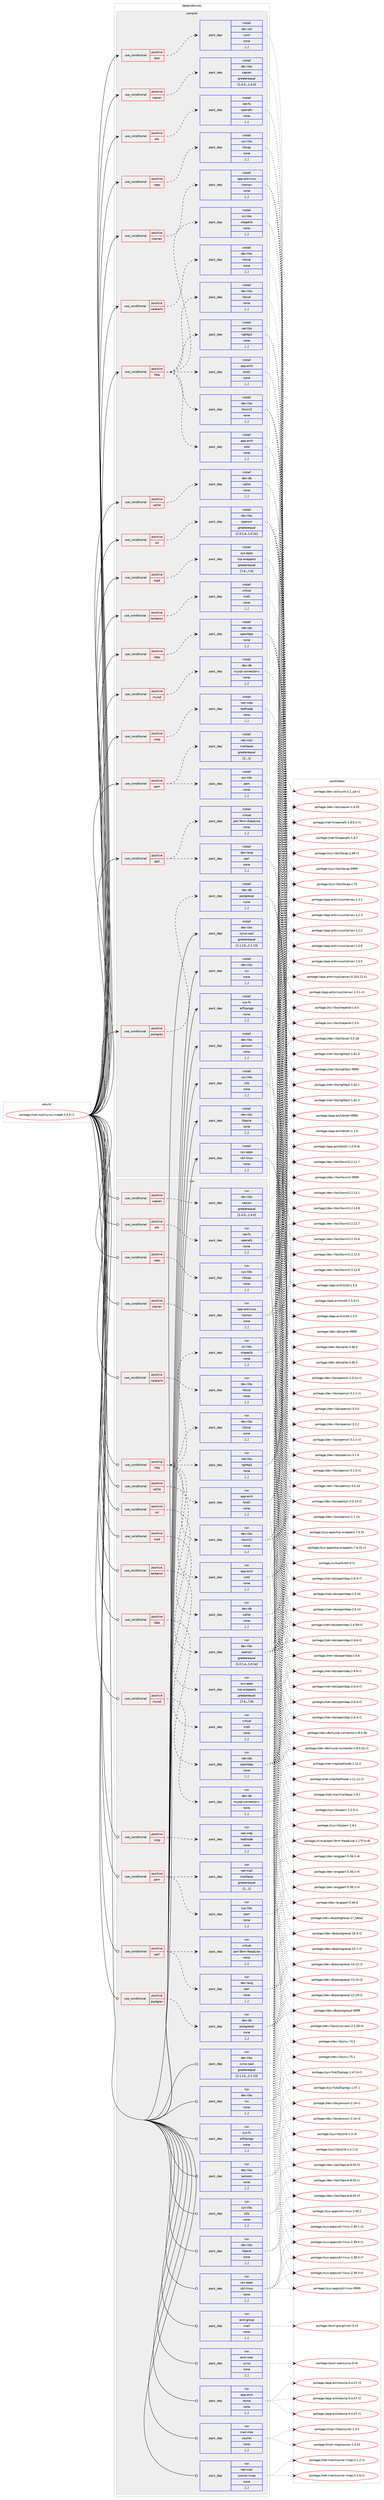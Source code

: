 digraph prolog {

# *************
# Graph options
# *************

newrank=true;
concentrate=true;
compound=true;
graph [rankdir=LR,fontname=Helvetica,fontsize=10,ranksep=1.5];#, ranksep=2.5, nodesep=0.2];
edge  [arrowhead=vee];
node  [fontname=Helvetica,fontsize=10];

# **********
# The ebuild
# **********

subgraph cluster_leftcol {
color=gray;
label=<<i>ebuild</i>>;
id [label="portage://net-mail/cyrus-imapd-3.4.5-r1", color=red, width=4, href="../net-mail/cyrus-imapd-3.4.5-r1.svg"];
}

# ****************
# The dependencies
# ****************

subgraph cluster_midcol {
color=gray;
label=<<i>dependencies</i>>;
subgraph cluster_compile {
fillcolor="#eeeeee";
style=filled;
label=<<i>compile</i>>;
subgraph cond94832 {
dependency362932 [label=<<TABLE BORDER="0" CELLBORDER="1" CELLSPACING="0" CELLPADDING="4"><TR><TD ROWSPAN="3" CELLPADDING="10">use_conditional</TD></TR><TR><TD>positive</TD></TR><TR><TD>afs</TD></TR></TABLE>>, shape=none, color=red];
subgraph pack265440 {
dependency362933 [label=<<TABLE BORDER="0" CELLBORDER="1" CELLSPACING="0" CELLPADDING="4" WIDTH="220"><TR><TD ROWSPAN="6" CELLPADDING="30">pack_dep</TD></TR><TR><TD WIDTH="110">install</TD></TR><TR><TD>net-fs</TD></TR><TR><TD>openafs</TD></TR><TR><TD>none</TD></TR><TR><TD>[,,]</TD></TR></TABLE>>, shape=none, color=blue];
}
dependency362932:e -> dependency362933:w [weight=20,style="dashed",arrowhead="vee"];
}
id:e -> dependency362932:w [weight=20,style="solid",arrowhead="vee"];
subgraph cond94833 {
dependency362934 [label=<<TABLE BORDER="0" CELLBORDER="1" CELLSPACING="0" CELLPADDING="4"><TR><TD ROWSPAN="3" CELLPADDING="10">use_conditional</TD></TR><TR><TD>positive</TD></TR><TR><TD>calalarm</TD></TR></TABLE>>, shape=none, color=red];
subgraph pack265441 {
dependency362935 [label=<<TABLE BORDER="0" CELLBORDER="1" CELLSPACING="0" CELLPADDING="4" WIDTH="220"><TR><TD ROWSPAN="6" CELLPADDING="30">pack_dep</TD></TR><TR><TD WIDTH="110">install</TD></TR><TR><TD>dev-libs</TD></TR><TR><TD>libical</TD></TR><TR><TD>none</TD></TR><TR><TD>[,,]</TD></TR></TABLE>>, shape=none, color=blue];
}
dependency362934:e -> dependency362935:w [weight=20,style="dashed",arrowhead="vee"];
}
id:e -> dependency362934:w [weight=20,style="solid",arrowhead="vee"];
subgraph cond94834 {
dependency362936 [label=<<TABLE BORDER="0" CELLBORDER="1" CELLSPACING="0" CELLPADDING="4"><TR><TD ROWSPAN="3" CELLPADDING="10">use_conditional</TD></TR><TR><TD>positive</TD></TR><TR><TD>caps</TD></TR></TABLE>>, shape=none, color=red];
subgraph pack265442 {
dependency362937 [label=<<TABLE BORDER="0" CELLBORDER="1" CELLSPACING="0" CELLPADDING="4" WIDTH="220"><TR><TD ROWSPAN="6" CELLPADDING="30">pack_dep</TD></TR><TR><TD WIDTH="110">install</TD></TR><TR><TD>sys-libs</TD></TR><TR><TD>libcap</TD></TR><TR><TD>none</TD></TR><TR><TD>[,,]</TD></TR></TABLE>>, shape=none, color=blue];
}
dependency362936:e -> dependency362937:w [weight=20,style="dashed",arrowhead="vee"];
}
id:e -> dependency362936:w [weight=20,style="solid",arrowhead="vee"];
subgraph cond94835 {
dependency362938 [label=<<TABLE BORDER="0" CELLBORDER="1" CELLSPACING="0" CELLPADDING="4"><TR><TD ROWSPAN="3" CELLPADDING="10">use_conditional</TD></TR><TR><TD>positive</TD></TR><TR><TD>clamav</TD></TR></TABLE>>, shape=none, color=red];
subgraph pack265443 {
dependency362939 [label=<<TABLE BORDER="0" CELLBORDER="1" CELLSPACING="0" CELLPADDING="4" WIDTH="220"><TR><TD ROWSPAN="6" CELLPADDING="30">pack_dep</TD></TR><TR><TD WIDTH="110">install</TD></TR><TR><TD>app-antivirus</TD></TR><TR><TD>clamav</TD></TR><TR><TD>none</TD></TR><TR><TD>[,,]</TD></TR></TABLE>>, shape=none, color=blue];
}
dependency362938:e -> dependency362939:w [weight=20,style="dashed",arrowhead="vee"];
}
id:e -> dependency362938:w [weight=20,style="solid",arrowhead="vee"];
subgraph cond94836 {
dependency362940 [label=<<TABLE BORDER="0" CELLBORDER="1" CELLSPACING="0" CELLPADDING="4"><TR><TD ROWSPAN="3" CELLPADDING="10">use_conditional</TD></TR><TR><TD>positive</TD></TR><TR><TD>http</TD></TR></TABLE>>, shape=none, color=red];
subgraph pack265444 {
dependency362941 [label=<<TABLE BORDER="0" CELLBORDER="1" CELLSPACING="0" CELLPADDING="4" WIDTH="220"><TR><TD ROWSPAN="6" CELLPADDING="30">pack_dep</TD></TR><TR><TD WIDTH="110">install</TD></TR><TR><TD>app-arch</TD></TR><TR><TD>brotli</TD></TR><TR><TD>none</TD></TR><TR><TD>[,,]</TD></TR></TABLE>>, shape=none, color=blue];
}
dependency362940:e -> dependency362941:w [weight=20,style="dashed",arrowhead="vee"];
subgraph pack265445 {
dependency362942 [label=<<TABLE BORDER="0" CELLBORDER="1" CELLSPACING="0" CELLPADDING="4" WIDTH="220"><TR><TD ROWSPAN="6" CELLPADDING="30">pack_dep</TD></TR><TR><TD WIDTH="110">install</TD></TR><TR><TD>app-arch</TD></TR><TR><TD>zstd</TD></TR><TR><TD>none</TD></TR><TR><TD>[,,]</TD></TR></TABLE>>, shape=none, color=blue];
}
dependency362940:e -> dependency362942:w [weight=20,style="dashed",arrowhead="vee"];
subgraph pack265446 {
dependency362943 [label=<<TABLE BORDER="0" CELLBORDER="1" CELLSPACING="0" CELLPADDING="4" WIDTH="220"><TR><TD ROWSPAN="6" CELLPADDING="30">pack_dep</TD></TR><TR><TD WIDTH="110">install</TD></TR><TR><TD>dev-libs</TD></TR><TR><TD>libxml2</TD></TR><TR><TD>none</TD></TR><TR><TD>[,,]</TD></TR></TABLE>>, shape=none, color=blue];
}
dependency362940:e -> dependency362943:w [weight=20,style="dashed",arrowhead="vee"];
subgraph pack265447 {
dependency362944 [label=<<TABLE BORDER="0" CELLBORDER="1" CELLSPACING="0" CELLPADDING="4" WIDTH="220"><TR><TD ROWSPAN="6" CELLPADDING="30">pack_dep</TD></TR><TR><TD WIDTH="110">install</TD></TR><TR><TD>dev-libs</TD></TR><TR><TD>libical</TD></TR><TR><TD>none</TD></TR><TR><TD>[,,]</TD></TR></TABLE>>, shape=none, color=blue];
}
dependency362940:e -> dependency362944:w [weight=20,style="dashed",arrowhead="vee"];
subgraph pack265448 {
dependency362945 [label=<<TABLE BORDER="0" CELLBORDER="1" CELLSPACING="0" CELLPADDING="4" WIDTH="220"><TR><TD ROWSPAN="6" CELLPADDING="30">pack_dep</TD></TR><TR><TD WIDTH="110">install</TD></TR><TR><TD>net-libs</TD></TR><TR><TD>nghttp2</TD></TR><TR><TD>none</TD></TR><TR><TD>[,,]</TD></TR></TABLE>>, shape=none, color=blue];
}
dependency362940:e -> dependency362945:w [weight=20,style="dashed",arrowhead="vee"];
subgraph pack265449 {
dependency362946 [label=<<TABLE BORDER="0" CELLBORDER="1" CELLSPACING="0" CELLPADDING="4" WIDTH="220"><TR><TD ROWSPAN="6" CELLPADDING="30">pack_dep</TD></TR><TR><TD WIDTH="110">install</TD></TR><TR><TD>sci-libs</TD></TR><TR><TD>shapelib</TD></TR><TR><TD>none</TD></TR><TR><TD>[,,]</TD></TR></TABLE>>, shape=none, color=blue];
}
dependency362940:e -> dependency362946:w [weight=20,style="dashed",arrowhead="vee"];
}
id:e -> dependency362940:w [weight=20,style="solid",arrowhead="vee"];
subgraph cond94837 {
dependency362947 [label=<<TABLE BORDER="0" CELLBORDER="1" CELLSPACING="0" CELLPADDING="4"><TR><TD ROWSPAN="3" CELLPADDING="10">use_conditional</TD></TR><TR><TD>positive</TD></TR><TR><TD>kerberos</TD></TR></TABLE>>, shape=none, color=red];
subgraph pack265450 {
dependency362948 [label=<<TABLE BORDER="0" CELLBORDER="1" CELLSPACING="0" CELLPADDING="4" WIDTH="220"><TR><TD ROWSPAN="6" CELLPADDING="30">pack_dep</TD></TR><TR><TD WIDTH="110">install</TD></TR><TR><TD>virtual</TD></TR><TR><TD>krb5</TD></TR><TR><TD>none</TD></TR><TR><TD>[,,]</TD></TR></TABLE>>, shape=none, color=blue];
}
dependency362947:e -> dependency362948:w [weight=20,style="dashed",arrowhead="vee"];
}
id:e -> dependency362947:w [weight=20,style="solid",arrowhead="vee"];
subgraph cond94838 {
dependency362949 [label=<<TABLE BORDER="0" CELLBORDER="1" CELLSPACING="0" CELLPADDING="4"><TR><TD ROWSPAN="3" CELLPADDING="10">use_conditional</TD></TR><TR><TD>positive</TD></TR><TR><TD>ldap</TD></TR></TABLE>>, shape=none, color=red];
subgraph pack265451 {
dependency362950 [label=<<TABLE BORDER="0" CELLBORDER="1" CELLSPACING="0" CELLPADDING="4" WIDTH="220"><TR><TD ROWSPAN="6" CELLPADDING="30">pack_dep</TD></TR><TR><TD WIDTH="110">install</TD></TR><TR><TD>net-nds</TD></TR><TR><TD>openldap</TD></TR><TR><TD>none</TD></TR><TR><TD>[,,]</TD></TR></TABLE>>, shape=none, color=blue];
}
dependency362949:e -> dependency362950:w [weight=20,style="dashed",arrowhead="vee"];
}
id:e -> dependency362949:w [weight=20,style="solid",arrowhead="vee"];
subgraph cond94839 {
dependency362951 [label=<<TABLE BORDER="0" CELLBORDER="1" CELLSPACING="0" CELLPADDING="4"><TR><TD ROWSPAN="3" CELLPADDING="10">use_conditional</TD></TR><TR><TD>positive</TD></TR><TR><TD>mysql</TD></TR></TABLE>>, shape=none, color=red];
subgraph pack265452 {
dependency362952 [label=<<TABLE BORDER="0" CELLBORDER="1" CELLSPACING="0" CELLPADDING="4" WIDTH="220"><TR><TD ROWSPAN="6" CELLPADDING="30">pack_dep</TD></TR><TR><TD WIDTH="110">install</TD></TR><TR><TD>dev-db</TD></TR><TR><TD>mysql-connector-c</TD></TR><TR><TD>none</TD></TR><TR><TD>[,,]</TD></TR></TABLE>>, shape=none, color=blue];
}
dependency362951:e -> dependency362952:w [weight=20,style="dashed",arrowhead="vee"];
}
id:e -> dependency362951:w [weight=20,style="solid",arrowhead="vee"];
subgraph cond94840 {
dependency362953 [label=<<TABLE BORDER="0" CELLBORDER="1" CELLSPACING="0" CELLPADDING="4"><TR><TD ROWSPAN="3" CELLPADDING="10">use_conditional</TD></TR><TR><TD>positive</TD></TR><TR><TD>nntp</TD></TR></TABLE>>, shape=none, color=red];
subgraph pack265453 {
dependency362954 [label=<<TABLE BORDER="0" CELLBORDER="1" CELLSPACING="0" CELLPADDING="4" WIDTH="220"><TR><TD ROWSPAN="6" CELLPADDING="30">pack_dep</TD></TR><TR><TD WIDTH="110">install</TD></TR><TR><TD>net-nntp</TD></TR><TR><TD>leafnode</TD></TR><TR><TD>none</TD></TR><TR><TD>[,,]</TD></TR></TABLE>>, shape=none, color=blue];
}
dependency362953:e -> dependency362954:w [weight=20,style="dashed",arrowhead="vee"];
}
id:e -> dependency362953:w [weight=20,style="solid",arrowhead="vee"];
subgraph cond94841 {
dependency362955 [label=<<TABLE BORDER="0" CELLBORDER="1" CELLSPACING="0" CELLPADDING="4"><TR><TD ROWSPAN="3" CELLPADDING="10">use_conditional</TD></TR><TR><TD>positive</TD></TR><TR><TD>pam</TD></TR></TABLE>>, shape=none, color=red];
subgraph pack265454 {
dependency362956 [label=<<TABLE BORDER="0" CELLBORDER="1" CELLSPACING="0" CELLPADDING="4" WIDTH="220"><TR><TD ROWSPAN="6" CELLPADDING="30">pack_dep</TD></TR><TR><TD WIDTH="110">install</TD></TR><TR><TD>net-mail</TD></TR><TR><TD>mailbase</TD></TR><TR><TD>greaterequal</TD></TR><TR><TD>[1,,,1]</TD></TR></TABLE>>, shape=none, color=blue];
}
dependency362955:e -> dependency362956:w [weight=20,style="dashed",arrowhead="vee"];
subgraph pack265455 {
dependency362957 [label=<<TABLE BORDER="0" CELLBORDER="1" CELLSPACING="0" CELLPADDING="4" WIDTH="220"><TR><TD ROWSPAN="6" CELLPADDING="30">pack_dep</TD></TR><TR><TD WIDTH="110">install</TD></TR><TR><TD>sys-libs</TD></TR><TR><TD>pam</TD></TR><TR><TD>none</TD></TR><TR><TD>[,,]</TD></TR></TABLE>>, shape=none, color=blue];
}
dependency362955:e -> dependency362957:w [weight=20,style="dashed",arrowhead="vee"];
}
id:e -> dependency362955:w [weight=20,style="solid",arrowhead="vee"];
subgraph cond94842 {
dependency362958 [label=<<TABLE BORDER="0" CELLBORDER="1" CELLSPACING="0" CELLPADDING="4"><TR><TD ROWSPAN="3" CELLPADDING="10">use_conditional</TD></TR><TR><TD>positive</TD></TR><TR><TD>perl</TD></TR></TABLE>>, shape=none, color=red];
subgraph pack265456 {
dependency362959 [label=<<TABLE BORDER="0" CELLBORDER="1" CELLSPACING="0" CELLPADDING="4" WIDTH="220"><TR><TD ROWSPAN="6" CELLPADDING="30">pack_dep</TD></TR><TR><TD WIDTH="110">install</TD></TR><TR><TD>dev-lang</TD></TR><TR><TD>perl</TD></TR><TR><TD>none</TD></TR><TR><TD>[,,]</TD></TR></TABLE>>, shape=none, color=blue];
}
dependency362958:e -> dependency362959:w [weight=20,style="dashed",arrowhead="vee"];
subgraph pack265457 {
dependency362960 [label=<<TABLE BORDER="0" CELLBORDER="1" CELLSPACING="0" CELLPADDING="4" WIDTH="220"><TR><TD ROWSPAN="6" CELLPADDING="30">pack_dep</TD></TR><TR><TD WIDTH="110">install</TD></TR><TR><TD>virtual</TD></TR><TR><TD>perl-Term-ReadLine</TD></TR><TR><TD>none</TD></TR><TR><TD>[,,]</TD></TR></TABLE>>, shape=none, color=blue];
}
dependency362958:e -> dependency362960:w [weight=20,style="dashed",arrowhead="vee"];
}
id:e -> dependency362958:w [weight=20,style="solid",arrowhead="vee"];
subgraph cond94843 {
dependency362961 [label=<<TABLE BORDER="0" CELLBORDER="1" CELLSPACING="0" CELLPADDING="4"><TR><TD ROWSPAN="3" CELLPADDING="10">use_conditional</TD></TR><TR><TD>positive</TD></TR><TR><TD>postgres</TD></TR></TABLE>>, shape=none, color=red];
subgraph pack265458 {
dependency362962 [label=<<TABLE BORDER="0" CELLBORDER="1" CELLSPACING="0" CELLPADDING="4" WIDTH="220"><TR><TD ROWSPAN="6" CELLPADDING="30">pack_dep</TD></TR><TR><TD WIDTH="110">install</TD></TR><TR><TD>dev-db</TD></TR><TR><TD>postgresql</TD></TR><TR><TD>none</TD></TR><TR><TD>[,,]</TD></TR></TABLE>>, shape=none, color=blue];
}
dependency362961:e -> dependency362962:w [weight=20,style="dashed",arrowhead="vee"];
}
id:e -> dependency362961:w [weight=20,style="solid",arrowhead="vee"];
subgraph cond94844 {
dependency362963 [label=<<TABLE BORDER="0" CELLBORDER="1" CELLSPACING="0" CELLPADDING="4"><TR><TD ROWSPAN="3" CELLPADDING="10">use_conditional</TD></TR><TR><TD>positive</TD></TR><TR><TD>sqlite</TD></TR></TABLE>>, shape=none, color=red];
subgraph pack265459 {
dependency362964 [label=<<TABLE BORDER="0" CELLBORDER="1" CELLSPACING="0" CELLPADDING="4" WIDTH="220"><TR><TD ROWSPAN="6" CELLPADDING="30">pack_dep</TD></TR><TR><TD WIDTH="110">install</TD></TR><TR><TD>dev-db</TD></TR><TR><TD>sqlite</TD></TR><TR><TD>none</TD></TR><TR><TD>[,,]</TD></TR></TABLE>>, shape=none, color=blue];
}
dependency362963:e -> dependency362964:w [weight=20,style="dashed",arrowhead="vee"];
}
id:e -> dependency362963:w [weight=20,style="solid",arrowhead="vee"];
subgraph cond94845 {
dependency362965 [label=<<TABLE BORDER="0" CELLBORDER="1" CELLSPACING="0" CELLPADDING="4"><TR><TD ROWSPAN="3" CELLPADDING="10">use_conditional</TD></TR><TR><TD>positive</TD></TR><TR><TD>ssl</TD></TR></TABLE>>, shape=none, color=red];
subgraph pack265460 {
dependency362966 [label=<<TABLE BORDER="0" CELLBORDER="1" CELLSPACING="0" CELLPADDING="4" WIDTH="220"><TR><TD ROWSPAN="6" CELLPADDING="30">pack_dep</TD></TR><TR><TD WIDTH="110">install</TD></TR><TR><TD>dev-libs</TD></TR><TR><TD>openssl</TD></TR><TR><TD>greaterequal</TD></TR><TR><TD>[1.0.1,e,,1.0.1e]</TD></TR></TABLE>>, shape=none, color=blue];
}
dependency362965:e -> dependency362966:w [weight=20,style="dashed",arrowhead="vee"];
}
id:e -> dependency362965:w [weight=20,style="solid",arrowhead="vee"];
subgraph cond94846 {
dependency362967 [label=<<TABLE BORDER="0" CELLBORDER="1" CELLSPACING="0" CELLPADDING="4"><TR><TD ROWSPAN="3" CELLPADDING="10">use_conditional</TD></TR><TR><TD>positive</TD></TR><TR><TD>tcpd</TD></TR></TABLE>>, shape=none, color=red];
subgraph pack265461 {
dependency362968 [label=<<TABLE BORDER="0" CELLBORDER="1" CELLSPACING="0" CELLPADDING="4" WIDTH="220"><TR><TD ROWSPAN="6" CELLPADDING="30">pack_dep</TD></TR><TR><TD WIDTH="110">install</TD></TR><TR><TD>sys-apps</TD></TR><TR><TD>tcp-wrappers</TD></TR><TR><TD>greaterequal</TD></TR><TR><TD>[7.6,,,7.6]</TD></TR></TABLE>>, shape=none, color=blue];
}
dependency362967:e -> dependency362968:w [weight=20,style="dashed",arrowhead="vee"];
}
id:e -> dependency362967:w [weight=20,style="solid",arrowhead="vee"];
subgraph cond94847 {
dependency362969 [label=<<TABLE BORDER="0" CELLBORDER="1" CELLSPACING="0" CELLPADDING="4"><TR><TD ROWSPAN="3" CELLPADDING="10">use_conditional</TD></TR><TR><TD>positive</TD></TR><TR><TD>test</TD></TR></TABLE>>, shape=none, color=red];
subgraph pack265462 {
dependency362970 [label=<<TABLE BORDER="0" CELLBORDER="1" CELLSPACING="0" CELLPADDING="4" WIDTH="220"><TR><TD ROWSPAN="6" CELLPADDING="30">pack_dep</TD></TR><TR><TD WIDTH="110">install</TD></TR><TR><TD>dev-util</TD></TR><TR><TD>cunit</TD></TR><TR><TD>none</TD></TR><TR><TD>[,,]</TD></TR></TABLE>>, shape=none, color=blue];
}
dependency362969:e -> dependency362970:w [weight=20,style="dashed",arrowhead="vee"];
}
id:e -> dependency362969:w [weight=20,style="solid",arrowhead="vee"];
subgraph cond94848 {
dependency362971 [label=<<TABLE BORDER="0" CELLBORDER="1" CELLSPACING="0" CELLPADDING="4"><TR><TD ROWSPAN="3" CELLPADDING="10">use_conditional</TD></TR><TR><TD>positive</TD></TR><TR><TD>xapian</TD></TR></TABLE>>, shape=none, color=red];
subgraph pack265463 {
dependency362972 [label=<<TABLE BORDER="0" CELLBORDER="1" CELLSPACING="0" CELLPADDING="4" WIDTH="220"><TR><TD ROWSPAN="6" CELLPADDING="30">pack_dep</TD></TR><TR><TD WIDTH="110">install</TD></TR><TR><TD>dev-libs</TD></TR><TR><TD>xapian</TD></TR><TR><TD>greaterequal</TD></TR><TR><TD>[1.4.0,,,1.4.0]</TD></TR></TABLE>>, shape=none, color=blue];
}
dependency362971:e -> dependency362972:w [weight=20,style="dashed",arrowhead="vee"];
}
id:e -> dependency362971:w [weight=20,style="solid",arrowhead="vee"];
subgraph pack265464 {
dependency362973 [label=<<TABLE BORDER="0" CELLBORDER="1" CELLSPACING="0" CELLPADDING="4" WIDTH="220"><TR><TD ROWSPAN="6" CELLPADDING="30">pack_dep</TD></TR><TR><TD WIDTH="110">install</TD></TR><TR><TD>dev-libs</TD></TR><TR><TD>cyrus-sasl</TD></TR><TR><TD>greaterequal</TD></TR><TR><TD>[2.1.13,,,2.1.13]</TD></TR></TABLE>>, shape=none, color=blue];
}
id:e -> dependency362973:w [weight=20,style="solid",arrowhead="vee"];
subgraph pack265465 {
dependency362974 [label=<<TABLE BORDER="0" CELLBORDER="1" CELLSPACING="0" CELLPADDING="4" WIDTH="220"><TR><TD ROWSPAN="6" CELLPADDING="30">pack_dep</TD></TR><TR><TD WIDTH="110">install</TD></TR><TR><TD>dev-libs</TD></TR><TR><TD>icu</TD></TR><TR><TD>none</TD></TR><TR><TD>[,,]</TD></TR></TABLE>>, shape=none, color=blue];
}
id:e -> dependency362974:w [weight=20,style="solid",arrowhead="vee"];
subgraph pack265466 {
dependency362975 [label=<<TABLE BORDER="0" CELLBORDER="1" CELLSPACING="0" CELLPADDING="4" WIDTH="220"><TR><TD ROWSPAN="6" CELLPADDING="30">pack_dep</TD></TR><TR><TD WIDTH="110">install</TD></TR><TR><TD>dev-libs</TD></TR><TR><TD>jansson</TD></TR><TR><TD>none</TD></TR><TR><TD>[,,]</TD></TR></TABLE>>, shape=none, color=blue];
}
id:e -> dependency362975:w [weight=20,style="solid",arrowhead="vee"];
subgraph pack265467 {
dependency362976 [label=<<TABLE BORDER="0" CELLBORDER="1" CELLSPACING="0" CELLPADDING="4" WIDTH="220"><TR><TD ROWSPAN="6" CELLPADDING="30">pack_dep</TD></TR><TR><TD WIDTH="110">install</TD></TR><TR><TD>dev-libs</TD></TR><TR><TD>libpcre</TD></TR><TR><TD>none</TD></TR><TR><TD>[,,]</TD></TR></TABLE>>, shape=none, color=blue];
}
id:e -> dependency362976:w [weight=20,style="solid",arrowhead="vee"];
subgraph pack265468 {
dependency362977 [label=<<TABLE BORDER="0" CELLBORDER="1" CELLSPACING="0" CELLPADDING="4" WIDTH="220"><TR><TD ROWSPAN="6" CELLPADDING="30">pack_dep</TD></TR><TR><TD WIDTH="110">install</TD></TR><TR><TD>sys-apps</TD></TR><TR><TD>util-linux</TD></TR><TR><TD>none</TD></TR><TR><TD>[,,]</TD></TR></TABLE>>, shape=none, color=blue];
}
id:e -> dependency362977:w [weight=20,style="solid",arrowhead="vee"];
subgraph pack265469 {
dependency362978 [label=<<TABLE BORDER="0" CELLBORDER="1" CELLSPACING="0" CELLPADDING="4" WIDTH="220"><TR><TD ROWSPAN="6" CELLPADDING="30">pack_dep</TD></TR><TR><TD WIDTH="110">install</TD></TR><TR><TD>sys-fs</TD></TR><TR><TD>e2fsprogs</TD></TR><TR><TD>none</TD></TR><TR><TD>[,,]</TD></TR></TABLE>>, shape=none, color=blue];
}
id:e -> dependency362978:w [weight=20,style="solid",arrowhead="vee"];
subgraph pack265470 {
dependency362979 [label=<<TABLE BORDER="0" CELLBORDER="1" CELLSPACING="0" CELLPADDING="4" WIDTH="220"><TR><TD ROWSPAN="6" CELLPADDING="30">pack_dep</TD></TR><TR><TD WIDTH="110">install</TD></TR><TR><TD>sys-libs</TD></TR><TR><TD>zlib</TD></TR><TR><TD>none</TD></TR><TR><TD>[,,]</TD></TR></TABLE>>, shape=none, color=blue];
}
id:e -> dependency362979:w [weight=20,style="solid",arrowhead="vee"];
}
subgraph cluster_compileandrun {
fillcolor="#eeeeee";
style=filled;
label=<<i>compile and run</i>>;
}
subgraph cluster_run {
fillcolor="#eeeeee";
style=filled;
label=<<i>run</i>>;
subgraph cond94849 {
dependency362980 [label=<<TABLE BORDER="0" CELLBORDER="1" CELLSPACING="0" CELLPADDING="4"><TR><TD ROWSPAN="3" CELLPADDING="10">use_conditional</TD></TR><TR><TD>positive</TD></TR><TR><TD>afs</TD></TR></TABLE>>, shape=none, color=red];
subgraph pack265471 {
dependency362981 [label=<<TABLE BORDER="0" CELLBORDER="1" CELLSPACING="0" CELLPADDING="4" WIDTH="220"><TR><TD ROWSPAN="6" CELLPADDING="30">pack_dep</TD></TR><TR><TD WIDTH="110">run</TD></TR><TR><TD>net-fs</TD></TR><TR><TD>openafs</TD></TR><TR><TD>none</TD></TR><TR><TD>[,,]</TD></TR></TABLE>>, shape=none, color=blue];
}
dependency362980:e -> dependency362981:w [weight=20,style="dashed",arrowhead="vee"];
}
id:e -> dependency362980:w [weight=20,style="solid",arrowhead="odot"];
subgraph cond94850 {
dependency362982 [label=<<TABLE BORDER="0" CELLBORDER="1" CELLSPACING="0" CELLPADDING="4"><TR><TD ROWSPAN="3" CELLPADDING="10">use_conditional</TD></TR><TR><TD>positive</TD></TR><TR><TD>calalarm</TD></TR></TABLE>>, shape=none, color=red];
subgraph pack265472 {
dependency362983 [label=<<TABLE BORDER="0" CELLBORDER="1" CELLSPACING="0" CELLPADDING="4" WIDTH="220"><TR><TD ROWSPAN="6" CELLPADDING="30">pack_dep</TD></TR><TR><TD WIDTH="110">run</TD></TR><TR><TD>dev-libs</TD></TR><TR><TD>libical</TD></TR><TR><TD>none</TD></TR><TR><TD>[,,]</TD></TR></TABLE>>, shape=none, color=blue];
}
dependency362982:e -> dependency362983:w [weight=20,style="dashed",arrowhead="vee"];
}
id:e -> dependency362982:w [weight=20,style="solid",arrowhead="odot"];
subgraph cond94851 {
dependency362984 [label=<<TABLE BORDER="0" CELLBORDER="1" CELLSPACING="0" CELLPADDING="4"><TR><TD ROWSPAN="3" CELLPADDING="10">use_conditional</TD></TR><TR><TD>positive</TD></TR><TR><TD>caps</TD></TR></TABLE>>, shape=none, color=red];
subgraph pack265473 {
dependency362985 [label=<<TABLE BORDER="0" CELLBORDER="1" CELLSPACING="0" CELLPADDING="4" WIDTH="220"><TR><TD ROWSPAN="6" CELLPADDING="30">pack_dep</TD></TR><TR><TD WIDTH="110">run</TD></TR><TR><TD>sys-libs</TD></TR><TR><TD>libcap</TD></TR><TR><TD>none</TD></TR><TR><TD>[,,]</TD></TR></TABLE>>, shape=none, color=blue];
}
dependency362984:e -> dependency362985:w [weight=20,style="dashed",arrowhead="vee"];
}
id:e -> dependency362984:w [weight=20,style="solid",arrowhead="odot"];
subgraph cond94852 {
dependency362986 [label=<<TABLE BORDER="0" CELLBORDER="1" CELLSPACING="0" CELLPADDING="4"><TR><TD ROWSPAN="3" CELLPADDING="10">use_conditional</TD></TR><TR><TD>positive</TD></TR><TR><TD>clamav</TD></TR></TABLE>>, shape=none, color=red];
subgraph pack265474 {
dependency362987 [label=<<TABLE BORDER="0" CELLBORDER="1" CELLSPACING="0" CELLPADDING="4" WIDTH="220"><TR><TD ROWSPAN="6" CELLPADDING="30">pack_dep</TD></TR><TR><TD WIDTH="110">run</TD></TR><TR><TD>app-antivirus</TD></TR><TR><TD>clamav</TD></TR><TR><TD>none</TD></TR><TR><TD>[,,]</TD></TR></TABLE>>, shape=none, color=blue];
}
dependency362986:e -> dependency362987:w [weight=20,style="dashed",arrowhead="vee"];
}
id:e -> dependency362986:w [weight=20,style="solid",arrowhead="odot"];
subgraph cond94853 {
dependency362988 [label=<<TABLE BORDER="0" CELLBORDER="1" CELLSPACING="0" CELLPADDING="4"><TR><TD ROWSPAN="3" CELLPADDING="10">use_conditional</TD></TR><TR><TD>positive</TD></TR><TR><TD>http</TD></TR></TABLE>>, shape=none, color=red];
subgraph pack265475 {
dependency362989 [label=<<TABLE BORDER="0" CELLBORDER="1" CELLSPACING="0" CELLPADDING="4" WIDTH="220"><TR><TD ROWSPAN="6" CELLPADDING="30">pack_dep</TD></TR><TR><TD WIDTH="110">run</TD></TR><TR><TD>app-arch</TD></TR><TR><TD>brotli</TD></TR><TR><TD>none</TD></TR><TR><TD>[,,]</TD></TR></TABLE>>, shape=none, color=blue];
}
dependency362988:e -> dependency362989:w [weight=20,style="dashed",arrowhead="vee"];
subgraph pack265476 {
dependency362990 [label=<<TABLE BORDER="0" CELLBORDER="1" CELLSPACING="0" CELLPADDING="4" WIDTH="220"><TR><TD ROWSPAN="6" CELLPADDING="30">pack_dep</TD></TR><TR><TD WIDTH="110">run</TD></TR><TR><TD>app-arch</TD></TR><TR><TD>zstd</TD></TR><TR><TD>none</TD></TR><TR><TD>[,,]</TD></TR></TABLE>>, shape=none, color=blue];
}
dependency362988:e -> dependency362990:w [weight=20,style="dashed",arrowhead="vee"];
subgraph pack265477 {
dependency362991 [label=<<TABLE BORDER="0" CELLBORDER="1" CELLSPACING="0" CELLPADDING="4" WIDTH="220"><TR><TD ROWSPAN="6" CELLPADDING="30">pack_dep</TD></TR><TR><TD WIDTH="110">run</TD></TR><TR><TD>dev-libs</TD></TR><TR><TD>libxml2</TD></TR><TR><TD>none</TD></TR><TR><TD>[,,]</TD></TR></TABLE>>, shape=none, color=blue];
}
dependency362988:e -> dependency362991:w [weight=20,style="dashed",arrowhead="vee"];
subgraph pack265478 {
dependency362992 [label=<<TABLE BORDER="0" CELLBORDER="1" CELLSPACING="0" CELLPADDING="4" WIDTH="220"><TR><TD ROWSPAN="6" CELLPADDING="30">pack_dep</TD></TR><TR><TD WIDTH="110">run</TD></TR><TR><TD>dev-libs</TD></TR><TR><TD>libical</TD></TR><TR><TD>none</TD></TR><TR><TD>[,,]</TD></TR></TABLE>>, shape=none, color=blue];
}
dependency362988:e -> dependency362992:w [weight=20,style="dashed",arrowhead="vee"];
subgraph pack265479 {
dependency362993 [label=<<TABLE BORDER="0" CELLBORDER="1" CELLSPACING="0" CELLPADDING="4" WIDTH="220"><TR><TD ROWSPAN="6" CELLPADDING="30">pack_dep</TD></TR><TR><TD WIDTH="110">run</TD></TR><TR><TD>net-libs</TD></TR><TR><TD>nghttp2</TD></TR><TR><TD>none</TD></TR><TR><TD>[,,]</TD></TR></TABLE>>, shape=none, color=blue];
}
dependency362988:e -> dependency362993:w [weight=20,style="dashed",arrowhead="vee"];
subgraph pack265480 {
dependency362994 [label=<<TABLE BORDER="0" CELLBORDER="1" CELLSPACING="0" CELLPADDING="4" WIDTH="220"><TR><TD ROWSPAN="6" CELLPADDING="30">pack_dep</TD></TR><TR><TD WIDTH="110">run</TD></TR><TR><TD>sci-libs</TD></TR><TR><TD>shapelib</TD></TR><TR><TD>none</TD></TR><TR><TD>[,,]</TD></TR></TABLE>>, shape=none, color=blue];
}
dependency362988:e -> dependency362994:w [weight=20,style="dashed",arrowhead="vee"];
}
id:e -> dependency362988:w [weight=20,style="solid",arrowhead="odot"];
subgraph cond94854 {
dependency362995 [label=<<TABLE BORDER="0" CELLBORDER="1" CELLSPACING="0" CELLPADDING="4"><TR><TD ROWSPAN="3" CELLPADDING="10">use_conditional</TD></TR><TR><TD>positive</TD></TR><TR><TD>kerberos</TD></TR></TABLE>>, shape=none, color=red];
subgraph pack265481 {
dependency362996 [label=<<TABLE BORDER="0" CELLBORDER="1" CELLSPACING="0" CELLPADDING="4" WIDTH="220"><TR><TD ROWSPAN="6" CELLPADDING="30">pack_dep</TD></TR><TR><TD WIDTH="110">run</TD></TR><TR><TD>virtual</TD></TR><TR><TD>krb5</TD></TR><TR><TD>none</TD></TR><TR><TD>[,,]</TD></TR></TABLE>>, shape=none, color=blue];
}
dependency362995:e -> dependency362996:w [weight=20,style="dashed",arrowhead="vee"];
}
id:e -> dependency362995:w [weight=20,style="solid",arrowhead="odot"];
subgraph cond94855 {
dependency362997 [label=<<TABLE BORDER="0" CELLBORDER="1" CELLSPACING="0" CELLPADDING="4"><TR><TD ROWSPAN="3" CELLPADDING="10">use_conditional</TD></TR><TR><TD>positive</TD></TR><TR><TD>ldap</TD></TR></TABLE>>, shape=none, color=red];
subgraph pack265482 {
dependency362998 [label=<<TABLE BORDER="0" CELLBORDER="1" CELLSPACING="0" CELLPADDING="4" WIDTH="220"><TR><TD ROWSPAN="6" CELLPADDING="30">pack_dep</TD></TR><TR><TD WIDTH="110">run</TD></TR><TR><TD>net-nds</TD></TR><TR><TD>openldap</TD></TR><TR><TD>none</TD></TR><TR><TD>[,,]</TD></TR></TABLE>>, shape=none, color=blue];
}
dependency362997:e -> dependency362998:w [weight=20,style="dashed",arrowhead="vee"];
}
id:e -> dependency362997:w [weight=20,style="solid",arrowhead="odot"];
subgraph cond94856 {
dependency362999 [label=<<TABLE BORDER="0" CELLBORDER="1" CELLSPACING="0" CELLPADDING="4"><TR><TD ROWSPAN="3" CELLPADDING="10">use_conditional</TD></TR><TR><TD>positive</TD></TR><TR><TD>mysql</TD></TR></TABLE>>, shape=none, color=red];
subgraph pack265483 {
dependency363000 [label=<<TABLE BORDER="0" CELLBORDER="1" CELLSPACING="0" CELLPADDING="4" WIDTH="220"><TR><TD ROWSPAN="6" CELLPADDING="30">pack_dep</TD></TR><TR><TD WIDTH="110">run</TD></TR><TR><TD>dev-db</TD></TR><TR><TD>mysql-connector-c</TD></TR><TR><TD>none</TD></TR><TR><TD>[,,]</TD></TR></TABLE>>, shape=none, color=blue];
}
dependency362999:e -> dependency363000:w [weight=20,style="dashed",arrowhead="vee"];
}
id:e -> dependency362999:w [weight=20,style="solid",arrowhead="odot"];
subgraph cond94857 {
dependency363001 [label=<<TABLE BORDER="0" CELLBORDER="1" CELLSPACING="0" CELLPADDING="4"><TR><TD ROWSPAN="3" CELLPADDING="10">use_conditional</TD></TR><TR><TD>positive</TD></TR><TR><TD>nntp</TD></TR></TABLE>>, shape=none, color=red];
subgraph pack265484 {
dependency363002 [label=<<TABLE BORDER="0" CELLBORDER="1" CELLSPACING="0" CELLPADDING="4" WIDTH="220"><TR><TD ROWSPAN="6" CELLPADDING="30">pack_dep</TD></TR><TR><TD WIDTH="110">run</TD></TR><TR><TD>net-nntp</TD></TR><TR><TD>leafnode</TD></TR><TR><TD>none</TD></TR><TR><TD>[,,]</TD></TR></TABLE>>, shape=none, color=blue];
}
dependency363001:e -> dependency363002:w [weight=20,style="dashed",arrowhead="vee"];
}
id:e -> dependency363001:w [weight=20,style="solid",arrowhead="odot"];
subgraph cond94858 {
dependency363003 [label=<<TABLE BORDER="0" CELLBORDER="1" CELLSPACING="0" CELLPADDING="4"><TR><TD ROWSPAN="3" CELLPADDING="10">use_conditional</TD></TR><TR><TD>positive</TD></TR><TR><TD>pam</TD></TR></TABLE>>, shape=none, color=red];
subgraph pack265485 {
dependency363004 [label=<<TABLE BORDER="0" CELLBORDER="1" CELLSPACING="0" CELLPADDING="4" WIDTH="220"><TR><TD ROWSPAN="6" CELLPADDING="30">pack_dep</TD></TR><TR><TD WIDTH="110">run</TD></TR><TR><TD>net-mail</TD></TR><TR><TD>mailbase</TD></TR><TR><TD>greaterequal</TD></TR><TR><TD>[1,,,1]</TD></TR></TABLE>>, shape=none, color=blue];
}
dependency363003:e -> dependency363004:w [weight=20,style="dashed",arrowhead="vee"];
subgraph pack265486 {
dependency363005 [label=<<TABLE BORDER="0" CELLBORDER="1" CELLSPACING="0" CELLPADDING="4" WIDTH="220"><TR><TD ROWSPAN="6" CELLPADDING="30">pack_dep</TD></TR><TR><TD WIDTH="110">run</TD></TR><TR><TD>sys-libs</TD></TR><TR><TD>pam</TD></TR><TR><TD>none</TD></TR><TR><TD>[,,]</TD></TR></TABLE>>, shape=none, color=blue];
}
dependency363003:e -> dependency363005:w [weight=20,style="dashed",arrowhead="vee"];
}
id:e -> dependency363003:w [weight=20,style="solid",arrowhead="odot"];
subgraph cond94859 {
dependency363006 [label=<<TABLE BORDER="0" CELLBORDER="1" CELLSPACING="0" CELLPADDING="4"><TR><TD ROWSPAN="3" CELLPADDING="10">use_conditional</TD></TR><TR><TD>positive</TD></TR><TR><TD>perl</TD></TR></TABLE>>, shape=none, color=red];
subgraph pack265487 {
dependency363007 [label=<<TABLE BORDER="0" CELLBORDER="1" CELLSPACING="0" CELLPADDING="4" WIDTH="220"><TR><TD ROWSPAN="6" CELLPADDING="30">pack_dep</TD></TR><TR><TD WIDTH="110">run</TD></TR><TR><TD>dev-lang</TD></TR><TR><TD>perl</TD></TR><TR><TD>none</TD></TR><TR><TD>[,,]</TD></TR></TABLE>>, shape=none, color=blue];
}
dependency363006:e -> dependency363007:w [weight=20,style="dashed",arrowhead="vee"];
subgraph pack265488 {
dependency363008 [label=<<TABLE BORDER="0" CELLBORDER="1" CELLSPACING="0" CELLPADDING="4" WIDTH="220"><TR><TD ROWSPAN="6" CELLPADDING="30">pack_dep</TD></TR><TR><TD WIDTH="110">run</TD></TR><TR><TD>virtual</TD></TR><TR><TD>perl-Term-ReadLine</TD></TR><TR><TD>none</TD></TR><TR><TD>[,,]</TD></TR></TABLE>>, shape=none, color=blue];
}
dependency363006:e -> dependency363008:w [weight=20,style="dashed",arrowhead="vee"];
}
id:e -> dependency363006:w [weight=20,style="solid",arrowhead="odot"];
subgraph cond94860 {
dependency363009 [label=<<TABLE BORDER="0" CELLBORDER="1" CELLSPACING="0" CELLPADDING="4"><TR><TD ROWSPAN="3" CELLPADDING="10">use_conditional</TD></TR><TR><TD>positive</TD></TR><TR><TD>postgres</TD></TR></TABLE>>, shape=none, color=red];
subgraph pack265489 {
dependency363010 [label=<<TABLE BORDER="0" CELLBORDER="1" CELLSPACING="0" CELLPADDING="4" WIDTH="220"><TR><TD ROWSPAN="6" CELLPADDING="30">pack_dep</TD></TR><TR><TD WIDTH="110">run</TD></TR><TR><TD>dev-db</TD></TR><TR><TD>postgresql</TD></TR><TR><TD>none</TD></TR><TR><TD>[,,]</TD></TR></TABLE>>, shape=none, color=blue];
}
dependency363009:e -> dependency363010:w [weight=20,style="dashed",arrowhead="vee"];
}
id:e -> dependency363009:w [weight=20,style="solid",arrowhead="odot"];
subgraph cond94861 {
dependency363011 [label=<<TABLE BORDER="0" CELLBORDER="1" CELLSPACING="0" CELLPADDING="4"><TR><TD ROWSPAN="3" CELLPADDING="10">use_conditional</TD></TR><TR><TD>positive</TD></TR><TR><TD>sqlite</TD></TR></TABLE>>, shape=none, color=red];
subgraph pack265490 {
dependency363012 [label=<<TABLE BORDER="0" CELLBORDER="1" CELLSPACING="0" CELLPADDING="4" WIDTH="220"><TR><TD ROWSPAN="6" CELLPADDING="30">pack_dep</TD></TR><TR><TD WIDTH="110">run</TD></TR><TR><TD>dev-db</TD></TR><TR><TD>sqlite</TD></TR><TR><TD>none</TD></TR><TR><TD>[,,]</TD></TR></TABLE>>, shape=none, color=blue];
}
dependency363011:e -> dependency363012:w [weight=20,style="dashed",arrowhead="vee"];
}
id:e -> dependency363011:w [weight=20,style="solid",arrowhead="odot"];
subgraph cond94862 {
dependency363013 [label=<<TABLE BORDER="0" CELLBORDER="1" CELLSPACING="0" CELLPADDING="4"><TR><TD ROWSPAN="3" CELLPADDING="10">use_conditional</TD></TR><TR><TD>positive</TD></TR><TR><TD>ssl</TD></TR></TABLE>>, shape=none, color=red];
subgraph pack265491 {
dependency363014 [label=<<TABLE BORDER="0" CELLBORDER="1" CELLSPACING="0" CELLPADDING="4" WIDTH="220"><TR><TD ROWSPAN="6" CELLPADDING="30">pack_dep</TD></TR><TR><TD WIDTH="110">run</TD></TR><TR><TD>dev-libs</TD></TR><TR><TD>openssl</TD></TR><TR><TD>greaterequal</TD></TR><TR><TD>[1.0.1,e,,1.0.1e]</TD></TR></TABLE>>, shape=none, color=blue];
}
dependency363013:e -> dependency363014:w [weight=20,style="dashed",arrowhead="vee"];
}
id:e -> dependency363013:w [weight=20,style="solid",arrowhead="odot"];
subgraph cond94863 {
dependency363015 [label=<<TABLE BORDER="0" CELLBORDER="1" CELLSPACING="0" CELLPADDING="4"><TR><TD ROWSPAN="3" CELLPADDING="10">use_conditional</TD></TR><TR><TD>positive</TD></TR><TR><TD>tcpd</TD></TR></TABLE>>, shape=none, color=red];
subgraph pack265492 {
dependency363016 [label=<<TABLE BORDER="0" CELLBORDER="1" CELLSPACING="0" CELLPADDING="4" WIDTH="220"><TR><TD ROWSPAN="6" CELLPADDING="30">pack_dep</TD></TR><TR><TD WIDTH="110">run</TD></TR><TR><TD>sys-apps</TD></TR><TR><TD>tcp-wrappers</TD></TR><TR><TD>greaterequal</TD></TR><TR><TD>[7.6,,,7.6]</TD></TR></TABLE>>, shape=none, color=blue];
}
dependency363015:e -> dependency363016:w [weight=20,style="dashed",arrowhead="vee"];
}
id:e -> dependency363015:w [weight=20,style="solid",arrowhead="odot"];
subgraph cond94864 {
dependency363017 [label=<<TABLE BORDER="0" CELLBORDER="1" CELLSPACING="0" CELLPADDING="4"><TR><TD ROWSPAN="3" CELLPADDING="10">use_conditional</TD></TR><TR><TD>positive</TD></TR><TR><TD>xapian</TD></TR></TABLE>>, shape=none, color=red];
subgraph pack265493 {
dependency363018 [label=<<TABLE BORDER="0" CELLBORDER="1" CELLSPACING="0" CELLPADDING="4" WIDTH="220"><TR><TD ROWSPAN="6" CELLPADDING="30">pack_dep</TD></TR><TR><TD WIDTH="110">run</TD></TR><TR><TD>dev-libs</TD></TR><TR><TD>xapian</TD></TR><TR><TD>greaterequal</TD></TR><TR><TD>[1.4.0,,,1.4.0]</TD></TR></TABLE>>, shape=none, color=blue];
}
dependency363017:e -> dependency363018:w [weight=20,style="dashed",arrowhead="vee"];
}
id:e -> dependency363017:w [weight=20,style="solid",arrowhead="odot"];
subgraph pack265494 {
dependency363019 [label=<<TABLE BORDER="0" CELLBORDER="1" CELLSPACING="0" CELLPADDING="4" WIDTH="220"><TR><TD ROWSPAN="6" CELLPADDING="30">pack_dep</TD></TR><TR><TD WIDTH="110">run</TD></TR><TR><TD>acct-group</TD></TR><TR><TD>mail</TD></TR><TR><TD>none</TD></TR><TR><TD>[,,]</TD></TR></TABLE>>, shape=none, color=blue];
}
id:e -> dependency363019:w [weight=20,style="solid",arrowhead="odot"];
subgraph pack265495 {
dependency363020 [label=<<TABLE BORDER="0" CELLBORDER="1" CELLSPACING="0" CELLPADDING="4" WIDTH="220"><TR><TD ROWSPAN="6" CELLPADDING="30">pack_dep</TD></TR><TR><TD WIDTH="110">run</TD></TR><TR><TD>acct-user</TD></TR><TR><TD>cyrus</TD></TR><TR><TD>none</TD></TR><TR><TD>[,,]</TD></TR></TABLE>>, shape=none, color=blue];
}
id:e -> dependency363020:w [weight=20,style="solid",arrowhead="odot"];
subgraph pack265496 {
dependency363021 [label=<<TABLE BORDER="0" CELLBORDER="1" CELLSPACING="0" CELLPADDING="4" WIDTH="220"><TR><TD ROWSPAN="6" CELLPADDING="30">pack_dep</TD></TR><TR><TD WIDTH="110">run</TD></TR><TR><TD>dev-libs</TD></TR><TR><TD>cyrus-sasl</TD></TR><TR><TD>greaterequal</TD></TR><TR><TD>[2.1.13,,,2.1.13]</TD></TR></TABLE>>, shape=none, color=blue];
}
id:e -> dependency363021:w [weight=20,style="solid",arrowhead="odot"];
subgraph pack265497 {
dependency363022 [label=<<TABLE BORDER="0" CELLBORDER="1" CELLSPACING="0" CELLPADDING="4" WIDTH="220"><TR><TD ROWSPAN="6" CELLPADDING="30">pack_dep</TD></TR><TR><TD WIDTH="110">run</TD></TR><TR><TD>dev-libs</TD></TR><TR><TD>icu</TD></TR><TR><TD>none</TD></TR><TR><TD>[,,]</TD></TR></TABLE>>, shape=none, color=blue];
}
id:e -> dependency363022:w [weight=20,style="solid",arrowhead="odot"];
subgraph pack265498 {
dependency363023 [label=<<TABLE BORDER="0" CELLBORDER="1" CELLSPACING="0" CELLPADDING="4" WIDTH="220"><TR><TD ROWSPAN="6" CELLPADDING="30">pack_dep</TD></TR><TR><TD WIDTH="110">run</TD></TR><TR><TD>dev-libs</TD></TR><TR><TD>jansson</TD></TR><TR><TD>none</TD></TR><TR><TD>[,,]</TD></TR></TABLE>>, shape=none, color=blue];
}
id:e -> dependency363023:w [weight=20,style="solid",arrowhead="odot"];
subgraph pack265499 {
dependency363024 [label=<<TABLE BORDER="0" CELLBORDER="1" CELLSPACING="0" CELLPADDING="4" WIDTH="220"><TR><TD ROWSPAN="6" CELLPADDING="30">pack_dep</TD></TR><TR><TD WIDTH="110">run</TD></TR><TR><TD>dev-libs</TD></TR><TR><TD>libpcre</TD></TR><TR><TD>none</TD></TR><TR><TD>[,,]</TD></TR></TABLE>>, shape=none, color=blue];
}
id:e -> dependency363024:w [weight=20,style="solid",arrowhead="odot"];
subgraph pack265500 {
dependency363025 [label=<<TABLE BORDER="0" CELLBORDER="1" CELLSPACING="0" CELLPADDING="4" WIDTH="220"><TR><TD ROWSPAN="6" CELLPADDING="30">pack_dep</TD></TR><TR><TD WIDTH="110">run</TD></TR><TR><TD>sys-apps</TD></TR><TR><TD>util-linux</TD></TR><TR><TD>none</TD></TR><TR><TD>[,,]</TD></TR></TABLE>>, shape=none, color=blue];
}
id:e -> dependency363025:w [weight=20,style="solid",arrowhead="odot"];
subgraph pack265501 {
dependency363026 [label=<<TABLE BORDER="0" CELLBORDER="1" CELLSPACING="0" CELLPADDING="4" WIDTH="220"><TR><TD ROWSPAN="6" CELLPADDING="30">pack_dep</TD></TR><TR><TD WIDTH="110">run</TD></TR><TR><TD>sys-fs</TD></TR><TR><TD>e2fsprogs</TD></TR><TR><TD>none</TD></TR><TR><TD>[,,]</TD></TR></TABLE>>, shape=none, color=blue];
}
id:e -> dependency363026:w [weight=20,style="solid",arrowhead="odot"];
subgraph pack265502 {
dependency363027 [label=<<TABLE BORDER="0" CELLBORDER="1" CELLSPACING="0" CELLPADDING="4" WIDTH="220"><TR><TD ROWSPAN="6" CELLPADDING="30">pack_dep</TD></TR><TR><TD WIDTH="110">run</TD></TR><TR><TD>sys-libs</TD></TR><TR><TD>zlib</TD></TR><TR><TD>none</TD></TR><TR><TD>[,,]</TD></TR></TABLE>>, shape=none, color=blue];
}
id:e -> dependency363027:w [weight=20,style="solid",arrowhead="odot"];
subgraph pack265503 {
dependency363028 [label=<<TABLE BORDER="0" CELLBORDER="1" CELLSPACING="0" CELLPADDING="4" WIDTH="220"><TR><TD ROWSPAN="6" CELLPADDING="30">pack_dep</TD></TR><TR><TD WIDTH="110">run</TD></TR><TR><TD>app-arch</TD></TR><TR><TD>dump</TD></TR><TR><TD>none</TD></TR><TR><TD>[,,]</TD></TR></TABLE>>, shape=none, color=blue];
}
id:e -> dependency363028:w [weight=20,style="solid",arrowhead="odot"];
subgraph pack265504 {
dependency363029 [label=<<TABLE BORDER="0" CELLBORDER="1" CELLSPACING="0" CELLPADDING="4" WIDTH="220"><TR><TD ROWSPAN="6" CELLPADDING="30">pack_dep</TD></TR><TR><TD WIDTH="110">run</TD></TR><TR><TD>mail-mta</TD></TR><TR><TD>courier</TD></TR><TR><TD>none</TD></TR><TR><TD>[,,]</TD></TR></TABLE>>, shape=none, color=blue];
}
id:e -> dependency363029:w [weight=20,style="solid",arrowhead="odot"];
subgraph pack265505 {
dependency363030 [label=<<TABLE BORDER="0" CELLBORDER="1" CELLSPACING="0" CELLPADDING="4" WIDTH="220"><TR><TD ROWSPAN="6" CELLPADDING="30">pack_dep</TD></TR><TR><TD WIDTH="110">run</TD></TR><TR><TD>net-mail</TD></TR><TR><TD>courier-imap</TD></TR><TR><TD>none</TD></TR><TR><TD>[,,]</TD></TR></TABLE>>, shape=none, color=blue];
}
id:e -> dependency363030:w [weight=20,style="solid",arrowhead="odot"];
}
}

# **************
# The candidates
# **************

subgraph cluster_choices {
rank=same;
color=gray;
label=<<i>candidates</i>>;

subgraph choice265440 {
color=black;
nodesep=1;
choice11010111645102115471111121011109710211545494656465646494511449 [label="portage://net-fs/openafs-1.8.8.1-r1", color=red, width=4,href="../net-fs/openafs-1.8.8.1-r1.svg"];
choice110101116451021154711111210111097102115454946564655 [label="portage://net-fs/openafs-1.8.7", color=red, width=4,href="../net-fs/openafs-1.8.7.svg"];
dependency362933:e -> choice11010111645102115471111121011109710211545494656465646494511449:w [style=dotted,weight="100"];
dependency362933:e -> choice110101116451021154711111210111097102115454946564655:w [style=dotted,weight="100"];
}
subgraph choice265441 {
color=black;
nodesep=1;
choice10010111845108105981154710810598105999710845514648464956 [label="portage://dev-libs/libical-3.0.18", color=red, width=4,href="../dev-libs/libical-3.0.18.svg"];
dependency362935:e -> choice10010111845108105981154710810598105999710845514648464956:w [style=dotted,weight="100"];
}
subgraph choice265442 {
color=black;
nodesep=1;
choice1151211154510810598115471081059899971124557575757 [label="portage://sys-libs/libcap-9999", color=red, width=4,href="../sys-libs/libcap-9999.svg"];
choice1151211154510810598115471081059899971124550465548 [label="portage://sys-libs/libcap-2.70", color=red, width=4,href="../sys-libs/libcap-2.70.svg"];
choice11512111545108105981154710810598999711245504654574511449 [label="portage://sys-libs/libcap-2.69-r1", color=red, width=4,href="../sys-libs/libcap-2.69-r1.svg"];
dependency362937:e -> choice1151211154510810598115471081059899971124557575757:w [style=dotted,weight="100"];
dependency362937:e -> choice1151211154510810598115471081059899971124550465548:w [style=dotted,weight="100"];
dependency362937:e -> choice11512111545108105981154710810598999711245504654574511449:w [style=dotted,weight="100"];
}
subgraph choice265443 {
color=black;
nodesep=1;
choice971121124597110116105118105114117115479910897109971184549465146494511450 [label="portage://app-antivirus/clamav-1.3.1-r2", color=red, width=4,href="../app-antivirus/clamav-1.3.1-r2.svg"];
choice97112112459711011610511810511411711547991089710997118454946514649 [label="portage://app-antivirus/clamav-1.3.1", color=red, width=4,href="../app-antivirus/clamav-1.3.1.svg"];
choice97112112459711011610511810511411711547991089710997118454946504651 [label="portage://app-antivirus/clamav-1.2.3", color=red, width=4,href="../app-antivirus/clamav-1.2.3.svg"];
choice97112112459711011610511810511411711547991089710997118454946504650 [label="portage://app-antivirus/clamav-1.2.2", color=red, width=4,href="../app-antivirus/clamav-1.2.2.svg"];
choice97112112459711011610511810511411711547991089710997118454946484654 [label="portage://app-antivirus/clamav-1.0.6", color=red, width=4,href="../app-antivirus/clamav-1.0.6.svg"];
choice97112112459711011610511810511411711547991089710997118454946484653 [label="portage://app-antivirus/clamav-1.0.5", color=red, width=4,href="../app-antivirus/clamav-1.0.5.svg"];
choice971121124597110116105118105114117115479910897109971184548464948514649494511449 [label="portage://app-antivirus/clamav-0.103.11-r1", color=red, width=4,href="../app-antivirus/clamav-0.103.11-r1.svg"];
dependency362939:e -> choice971121124597110116105118105114117115479910897109971184549465146494511450:w [style=dotted,weight="100"];
dependency362939:e -> choice97112112459711011610511810511411711547991089710997118454946514649:w [style=dotted,weight="100"];
dependency362939:e -> choice97112112459711011610511810511411711547991089710997118454946504651:w [style=dotted,weight="100"];
dependency362939:e -> choice97112112459711011610511810511411711547991089710997118454946504650:w [style=dotted,weight="100"];
dependency362939:e -> choice97112112459711011610511810511411711547991089710997118454946484654:w [style=dotted,weight="100"];
dependency362939:e -> choice97112112459711011610511810511411711547991089710997118454946484653:w [style=dotted,weight="100"];
dependency362939:e -> choice971121124597110116105118105114117115479910897109971184548464948514649494511449:w [style=dotted,weight="100"];
}
subgraph choice265444 {
color=black;
nodesep=1;
choice9711211245971149910447981141111161081054557575757 [label="portage://app-arch/brotli-9999", color=red, width=4,href="../app-arch/brotli-9999.svg"];
choice971121124597114991044798114111116108105454946494648 [label="portage://app-arch/brotli-1.1.0", color=red, width=4,href="../app-arch/brotli-1.1.0.svg"];
choice9711211245971149910447981141111161081054549464846574511454 [label="portage://app-arch/brotli-1.0.9-r6", color=red, width=4,href="../app-arch/brotli-1.0.9-r6.svg"];
dependency362941:e -> choice9711211245971149910447981141111161081054557575757:w [style=dotted,weight="100"];
dependency362941:e -> choice971121124597114991044798114111116108105454946494648:w [style=dotted,weight="100"];
dependency362941:e -> choice9711211245971149910447981141111161081054549464846574511454:w [style=dotted,weight="100"];
}
subgraph choice265445 {
color=black;
nodesep=1;
choice9711211245971149910447122115116100454946534654 [label="portage://app-arch/zstd-1.5.6", color=red, width=4,href="../app-arch/zstd-1.5.6.svg"];
choice97112112459711499104471221151161004549465346534511449 [label="portage://app-arch/zstd-1.5.5-r1", color=red, width=4,href="../app-arch/zstd-1.5.5-r1.svg"];
choice9711211245971149910447122115116100454946534653 [label="portage://app-arch/zstd-1.5.5", color=red, width=4,href="../app-arch/zstd-1.5.5.svg"];
dependency362942:e -> choice9711211245971149910447122115116100454946534654:w [style=dotted,weight="100"];
dependency362942:e -> choice97112112459711499104471221151161004549465346534511449:w [style=dotted,weight="100"];
dependency362942:e -> choice9711211245971149910447122115116100454946534653:w [style=dotted,weight="100"];
}
subgraph choice265446 {
color=black;
nodesep=1;
choice10010111845108105981154710810598120109108504557575757 [label="portage://dev-libs/libxml2-9999", color=red, width=4,href="../dev-libs/libxml2-9999.svg"];
choice100101118451081059811547108105981201091085045504649514649 [label="portage://dev-libs/libxml2-2.13.1", color=red, width=4,href="../dev-libs/libxml2-2.13.1.svg"];
choice100101118451081059811547108105981201091085045504649504656 [label="portage://dev-libs/libxml2-2.12.8", color=red, width=4,href="../dev-libs/libxml2-2.12.8.svg"];
choice100101118451081059811547108105981201091085045504649504655 [label="portage://dev-libs/libxml2-2.12.7", color=red, width=4,href="../dev-libs/libxml2-2.12.7.svg"];
choice100101118451081059811547108105981201091085045504649504654 [label="portage://dev-libs/libxml2-2.12.6", color=red, width=4,href="../dev-libs/libxml2-2.12.6.svg"];
choice100101118451081059811547108105981201091085045504649504653 [label="portage://dev-libs/libxml2-2.12.5", color=red, width=4,href="../dev-libs/libxml2-2.12.5.svg"];
choice100101118451081059811547108105981201091085045504649494656 [label="portage://dev-libs/libxml2-2.11.8", color=red, width=4,href="../dev-libs/libxml2-2.11.8.svg"];
choice100101118451081059811547108105981201091085045504649494655 [label="portage://dev-libs/libxml2-2.11.7", color=red, width=4,href="../dev-libs/libxml2-2.11.7.svg"];
dependency362943:e -> choice10010111845108105981154710810598120109108504557575757:w [style=dotted,weight="100"];
dependency362943:e -> choice100101118451081059811547108105981201091085045504649514649:w [style=dotted,weight="100"];
dependency362943:e -> choice100101118451081059811547108105981201091085045504649504656:w [style=dotted,weight="100"];
dependency362943:e -> choice100101118451081059811547108105981201091085045504649504655:w [style=dotted,weight="100"];
dependency362943:e -> choice100101118451081059811547108105981201091085045504649504654:w [style=dotted,weight="100"];
dependency362943:e -> choice100101118451081059811547108105981201091085045504649504653:w [style=dotted,weight="100"];
dependency362943:e -> choice100101118451081059811547108105981201091085045504649494656:w [style=dotted,weight="100"];
dependency362943:e -> choice100101118451081059811547108105981201091085045504649494655:w [style=dotted,weight="100"];
}
subgraph choice265447 {
color=black;
nodesep=1;
choice10010111845108105981154710810598105999710845514648464956 [label="portage://dev-libs/libical-3.0.18", color=red, width=4,href="../dev-libs/libical-3.0.18.svg"];
dependency362944:e -> choice10010111845108105981154710810598105999710845514648464956:w [style=dotted,weight="100"];
}
subgraph choice265448 {
color=black;
nodesep=1;
choice110101116451081059811547110103104116116112504557575757 [label="portage://net-libs/nghttp2-9999", color=red, width=4,href="../net-libs/nghttp2-9999.svg"];
choice1101011164510810598115471101031041161161125045494654504649 [label="portage://net-libs/nghttp2-1.62.1", color=red, width=4,href="../net-libs/nghttp2-1.62.1.svg"];
choice1101011164510810598115471101031041161161125045494654504648 [label="portage://net-libs/nghttp2-1.62.0", color=red, width=4,href="../net-libs/nghttp2-1.62.0.svg"];
choice1101011164510810598115471101031041161161125045494654494648 [label="portage://net-libs/nghttp2-1.61.0", color=red, width=4,href="../net-libs/nghttp2-1.61.0.svg"];
dependency362945:e -> choice110101116451081059811547110103104116116112504557575757:w [style=dotted,weight="100"];
dependency362945:e -> choice1101011164510810598115471101031041161161125045494654504649:w [style=dotted,weight="100"];
dependency362945:e -> choice1101011164510810598115471101031041161161125045494654504648:w [style=dotted,weight="100"];
dependency362945:e -> choice1101011164510810598115471101031041161161125045494654494648:w [style=dotted,weight="100"];
}
subgraph choice265449 {
color=black;
nodesep=1;
choice115991054510810598115471151049711210110810598454946544648 [label="portage://sci-libs/shapelib-1.6.0", color=red, width=4,href="../sci-libs/shapelib-1.6.0.svg"];
choice115991054510810598115471151049711210110810598454946534648 [label="portage://sci-libs/shapelib-1.5.0", color=red, width=4,href="../sci-libs/shapelib-1.5.0.svg"];
dependency362946:e -> choice115991054510810598115471151049711210110810598454946544648:w [style=dotted,weight="100"];
dependency362946:e -> choice115991054510810598115471151049711210110810598454946534648:w [style=dotted,weight="100"];
}
subgraph choice265450 {
color=black;
nodesep=1;
choice1181051141161179710847107114985345484511449 [label="portage://virtual/krb5-0-r1", color=red, width=4,href="../virtual/krb5-0-r1.svg"];
dependency362948:e -> choice1181051141161179710847107114985345484511449:w [style=dotted,weight="100"];
}
subgraph choice265451 {
color=black;
nodesep=1;
choice1101011164511010011547111112101110108100971124550465446544511450 [label="portage://net-nds/openldap-2.6.6-r2", color=red, width=4,href="../net-nds/openldap-2.6.6-r2.svg"];
choice110101116451101001154711111210111010810097112455046544654 [label="portage://net-nds/openldap-2.6.6", color=red, width=4,href="../net-nds/openldap-2.6.6.svg"];
choice1101011164511010011547111112101110108100971124550465446534511449 [label="portage://net-nds/openldap-2.6.5-r1", color=red, width=4,href="../net-nds/openldap-2.6.5-r1.svg"];
choice1101011164511010011547111112101110108100971124550465446524511451 [label="portage://net-nds/openldap-2.6.4-r3", color=red, width=4,href="../net-nds/openldap-2.6.4-r3.svg"];
choice1101011164511010011547111112101110108100971124550465446524511450 [label="portage://net-nds/openldap-2.6.4-r2", color=red, width=4,href="../net-nds/openldap-2.6.4-r2.svg"];
choice1101011164511010011547111112101110108100971124550465446524511449 [label="portage://net-nds/openldap-2.6.4-r1", color=red, width=4,href="../net-nds/openldap-2.6.4-r1.svg"];
choice1101011164511010011547111112101110108100971124550465446514511455 [label="portage://net-nds/openldap-2.6.3-r7", color=red, width=4,href="../net-nds/openldap-2.6.3-r7.svg"];
choice11010111645110100115471111121011101081009711245504653464954 [label="portage://net-nds/openldap-2.5.16", color=red, width=4,href="../net-nds/openldap-2.5.16.svg"];
choice11010111645110100115471111121011101081009711245504653464952 [label="portage://net-nds/openldap-2.5.14", color=red, width=4,href="../net-nds/openldap-2.5.14.svg"];
choice110101116451101001154711111210111010810097112455046524653574511450 [label="portage://net-nds/openldap-2.4.59-r2", color=red, width=4,href="../net-nds/openldap-2.4.59-r2.svg"];
dependency362950:e -> choice1101011164511010011547111112101110108100971124550465446544511450:w [style=dotted,weight="100"];
dependency362950:e -> choice110101116451101001154711111210111010810097112455046544654:w [style=dotted,weight="100"];
dependency362950:e -> choice1101011164511010011547111112101110108100971124550465446534511449:w [style=dotted,weight="100"];
dependency362950:e -> choice1101011164511010011547111112101110108100971124550465446524511451:w [style=dotted,weight="100"];
dependency362950:e -> choice1101011164511010011547111112101110108100971124550465446524511450:w [style=dotted,weight="100"];
dependency362950:e -> choice1101011164511010011547111112101110108100971124550465446524511449:w [style=dotted,weight="100"];
dependency362950:e -> choice1101011164511010011547111112101110108100971124550465446514511455:w [style=dotted,weight="100"];
dependency362950:e -> choice11010111645110100115471111121011101081009711245504653464954:w [style=dotted,weight="100"];
dependency362950:e -> choice11010111645110100115471111121011101081009711245504653464952:w [style=dotted,weight="100"];
dependency362950:e -> choice110101116451101001154711111210111010810097112455046524653574511450:w [style=dotted,weight="100"];
}
subgraph choice265452 {
color=black;
nodesep=1;
choice100101118451009847109121115113108459911111011010199116111114459945564648465154 [label="portage://dev-db/mysql-connector-c-8.0.36", color=red, width=4,href="../dev-db/mysql-connector-c-8.0.36.svg"];
choice1001011184510098471091211151131084599111110110101991161111144599455646484651504511449 [label="portage://dev-db/mysql-connector-c-8.0.32-r1", color=red, width=4,href="../dev-db/mysql-connector-c-8.0.32-r1.svg"];
dependency362952:e -> choice100101118451009847109121115113108459911111011010199116111114459945564648465154:w [style=dotted,weight="100"];
dependency362952:e -> choice1001011184510098471091211151131084599111110110101991161111144599455646484651504511449:w [style=dotted,weight="100"];
}
subgraph choice265453 {
color=black;
nodesep=1;
choice11010111645110110116112471081019710211011110010145494649504648 [label="portage://net-nntp/leafnode-1.12.0", color=red, width=4,href="../net-nntp/leafnode-1.12.0.svg"];
choice11010111645110110116112471081019710211011110010145494649494649494511449 [label="portage://net-nntp/leafnode-1.11.11-r1", color=red, width=4,href="../net-nntp/leafnode-1.11.11-r1.svg"];
dependency362954:e -> choice11010111645110110116112471081019710211011110010145494649504648:w [style=dotted,weight="100"];
dependency362954:e -> choice11010111645110110116112471081019710211011110010145494649494649494511449:w [style=dotted,weight="100"];
}
subgraph choice265454 {
color=black;
nodesep=1;
choice110101116451099710510847109971051089897115101454946564649 [label="portage://net-mail/mailbase-1.8.1", color=red, width=4,href="../net-mail/mailbase-1.8.1.svg"];
dependency362956:e -> choice110101116451099710510847109971051089897115101454946564649:w [style=dotted,weight="100"];
}
subgraph choice265455 {
color=black;
nodesep=1;
choice11512111545108105981154711297109454946544649 [label="portage://sys-libs/pam-1.6.1", color=red, width=4,href="../sys-libs/pam-1.6.1.svg"];
choice115121115451081059811547112971094549465346514511449 [label="portage://sys-libs/pam-1.5.3-r1", color=red, width=4,href="../sys-libs/pam-1.5.3-r1.svg"];
dependency362957:e -> choice11512111545108105981154711297109454946544649:w [style=dotted,weight="100"];
dependency362957:e -> choice115121115451081059811547112971094549465346514511449:w [style=dotted,weight="100"];
}
subgraph choice265456 {
color=black;
nodesep=1;
choice10010111845108971101034711210111410845534652484648 [label="portage://dev-lang/perl-5.40.0", color=red, width=4,href="../dev-lang/perl-5.40.0.svg"];
choice100101118451089711010347112101114108455346515646504511454 [label="portage://dev-lang/perl-5.38.2-r6", color=red, width=4,href="../dev-lang/perl-5.38.2-r6.svg"];
choice100101118451089711010347112101114108455346515646504511453 [label="portage://dev-lang/perl-5.38.2-r5", color=red, width=4,href="../dev-lang/perl-5.38.2-r5.svg"];
choice100101118451089711010347112101114108455346515646504511451 [label="portage://dev-lang/perl-5.38.2-r3", color=red, width=4,href="../dev-lang/perl-5.38.2-r3.svg"];
dependency362959:e -> choice10010111845108971101034711210111410845534652484648:w [style=dotted,weight="100"];
dependency362959:e -> choice100101118451089711010347112101114108455346515646504511454:w [style=dotted,weight="100"];
dependency362959:e -> choice100101118451089711010347112101114108455346515646504511453:w [style=dotted,weight="100"];
dependency362959:e -> choice100101118451089711010347112101114108455346515646504511451:w [style=dotted,weight="100"];
}
subgraph choice265457 {
color=black;
nodesep=1;
choice118105114116117971084711210111410845841011141094582101971007610511010145494649554846484511456 [label="portage://virtual/perl-Term-ReadLine-1.170.0-r8", color=red, width=4,href="../virtual/perl-Term-ReadLine-1.170.0-r8.svg"];
dependency362960:e -> choice118105114116117971084711210111410845841011141094582101971007610511010145494649554846484511456:w [style=dotted,weight="100"];
}
subgraph choice265458 {
color=black;
nodesep=1;
choice1001011184510098471121111151161031141011151131084557575757 [label="portage://dev-db/postgresql-9999", color=red, width=4,href="../dev-db/postgresql-9999.svg"];
choice10010111845100984711211111511610311410111511310845495595981011169750 [label="portage://dev-db/postgresql-17_beta2", color=red, width=4,href="../dev-db/postgresql-17_beta2.svg"];
choice10010111845100984711211111511610311410111511310845495446514511450 [label="portage://dev-db/postgresql-16.3-r2", color=red, width=4,href="../dev-db/postgresql-16.3-r2.svg"];
choice10010111845100984711211111511610311410111511310845495346554511450 [label="portage://dev-db/postgresql-15.7-r2", color=red, width=4,href="../dev-db/postgresql-15.7-r2.svg"];
choice1001011184510098471121111151161031141011151131084549524649504511450 [label="portage://dev-db/postgresql-14.12-r2", color=red, width=4,href="../dev-db/postgresql-14.12-r2.svg"];
choice1001011184510098471121111151161031141011151131084549514649534511450 [label="portage://dev-db/postgresql-13.15-r2", color=red, width=4,href="../dev-db/postgresql-13.15-r2.svg"];
choice1001011184510098471121111151161031141011151131084549504649574511450 [label="portage://dev-db/postgresql-12.19-r2", color=red, width=4,href="../dev-db/postgresql-12.19-r2.svg"];
dependency362962:e -> choice1001011184510098471121111151161031141011151131084557575757:w [style=dotted,weight="100"];
dependency362962:e -> choice10010111845100984711211111511610311410111511310845495595981011169750:w [style=dotted,weight="100"];
dependency362962:e -> choice10010111845100984711211111511610311410111511310845495446514511450:w [style=dotted,weight="100"];
dependency362962:e -> choice10010111845100984711211111511610311410111511310845495346554511450:w [style=dotted,weight="100"];
dependency362962:e -> choice1001011184510098471121111151161031141011151131084549524649504511450:w [style=dotted,weight="100"];
dependency362962:e -> choice1001011184510098471121111151161031141011151131084549514649534511450:w [style=dotted,weight="100"];
dependency362962:e -> choice1001011184510098471121111151161031141011151131084549504649574511450:w [style=dotted,weight="100"];
}
subgraph choice265459 {
color=black;
nodesep=1;
choice1001011184510098471151131081051161014557575757 [label="portage://dev-db/sqlite-9999", color=red, width=4,href="../dev-db/sqlite-9999.svg"];
choice10010111845100984711511310810511610145514652544648 [label="portage://dev-db/sqlite-3.46.0", color=red, width=4,href="../dev-db/sqlite-3.46.0.svg"];
choice10010111845100984711511310810511610145514652534651 [label="portage://dev-db/sqlite-3.45.3", color=red, width=4,href="../dev-db/sqlite-3.45.3.svg"];
dependency362964:e -> choice1001011184510098471151131081051161014557575757:w [style=dotted,weight="100"];
dependency362964:e -> choice10010111845100984711511310810511610145514652544648:w [style=dotted,weight="100"];
dependency362964:e -> choice10010111845100984711511310810511610145514652534651:w [style=dotted,weight="100"];
}
subgraph choice265460 {
color=black;
nodesep=1;
choice1001011184510810598115471111121011101151151084551465146494511449 [label="portage://dev-libs/openssl-3.3.1-r1", color=red, width=4,href="../dev-libs/openssl-3.3.1-r1.svg"];
choice100101118451081059811547111112101110115115108455146514648 [label="portage://dev-libs/openssl-3.3.0", color=red, width=4,href="../dev-libs/openssl-3.3.0.svg"];
choice100101118451081059811547111112101110115115108455146504650 [label="portage://dev-libs/openssl-3.2.2", color=red, width=4,href="../dev-libs/openssl-3.2.2.svg"];
choice1001011184510810598115471111121011101151151084551465046494511450 [label="portage://dev-libs/openssl-3.2.1-r2", color=red, width=4,href="../dev-libs/openssl-3.2.1-r2.svg"];
choice100101118451081059811547111112101110115115108455146494654 [label="portage://dev-libs/openssl-3.1.6", color=red, width=4,href="../dev-libs/openssl-3.1.6.svg"];
choice1001011184510810598115471111121011101151151084551464946534511450 [label="portage://dev-libs/openssl-3.1.5-r2", color=red, width=4,href="../dev-libs/openssl-3.1.5-r2.svg"];
choice10010111845108105981154711111210111011511510845514648464952 [label="portage://dev-libs/openssl-3.0.14", color=red, width=4,href="../dev-libs/openssl-3.0.14.svg"];
choice100101118451081059811547111112101110115115108455146484649514511450 [label="portage://dev-libs/openssl-3.0.13-r2", color=red, width=4,href="../dev-libs/openssl-3.0.13-r2.svg"];
choice100101118451081059811547111112101110115115108454946494649119 [label="portage://dev-libs/openssl-1.1.1w", color=red, width=4,href="../dev-libs/openssl-1.1.1w.svg"];
choice1001011184510810598115471111121011101151151084549464846501174511449 [label="portage://dev-libs/openssl-1.0.2u-r1", color=red, width=4,href="../dev-libs/openssl-1.0.2u-r1.svg"];
dependency362966:e -> choice1001011184510810598115471111121011101151151084551465146494511449:w [style=dotted,weight="100"];
dependency362966:e -> choice100101118451081059811547111112101110115115108455146514648:w [style=dotted,weight="100"];
dependency362966:e -> choice100101118451081059811547111112101110115115108455146504650:w [style=dotted,weight="100"];
dependency362966:e -> choice1001011184510810598115471111121011101151151084551465046494511450:w [style=dotted,weight="100"];
dependency362966:e -> choice100101118451081059811547111112101110115115108455146494654:w [style=dotted,weight="100"];
dependency362966:e -> choice1001011184510810598115471111121011101151151084551464946534511450:w [style=dotted,weight="100"];
dependency362966:e -> choice10010111845108105981154711111210111011511510845514648464952:w [style=dotted,weight="100"];
dependency362966:e -> choice100101118451081059811547111112101110115115108455146484649514511450:w [style=dotted,weight="100"];
dependency362966:e -> choice100101118451081059811547111112101110115115108454946494649119:w [style=dotted,weight="100"];
dependency362966:e -> choice1001011184510810598115471111121011101151151084549464846501174511449:w [style=dotted,weight="100"];
}
subgraph choice265461 {
color=black;
nodesep=1;
choice115121115459711211211547116991124511911497112112101114115455546544651494511449 [label="portage://sys-apps/tcp-wrappers-7.6.31-r1", color=red, width=4,href="../sys-apps/tcp-wrappers-7.6.31-r1.svg"];
choice11512111545971121121154711699112451191149711211210111411545554654465149 [label="portage://sys-apps/tcp-wrappers-7.6.31", color=red, width=4,href="../sys-apps/tcp-wrappers-7.6.31.svg"];
dependency362968:e -> choice115121115459711211211547116991124511911497112112101114115455546544651494511449:w [style=dotted,weight="100"];
dependency362968:e -> choice11512111545971121121154711699112451191149711211210111411545554654465149:w [style=dotted,weight="100"];
}
subgraph choice265462 {
color=black;
nodesep=1;
choice1001011184511711610510847991171101051164550464995112514511449 [label="portage://dev-util/cunit-2.1_p3-r1", color=red, width=4,href="../dev-util/cunit-2.1_p3-r1.svg"];
dependency362970:e -> choice1001011184511711610510847991171101051164550464995112514511449:w [style=dotted,weight="100"];
}
subgraph choice265463 {
color=black;
nodesep=1;
choice100101118451081059811547120971121059711045494652465053 [label="portage://dev-libs/xapian-1.4.25", color=red, width=4,href="../dev-libs/xapian-1.4.25.svg"];
dependency362972:e -> choice100101118451081059811547120971121059711045494652465053:w [style=dotted,weight="100"];
}
subgraph choice265464 {
color=black;
nodesep=1;
choice100101118451081059811547991211141171154511597115108455046494650564511452 [label="portage://dev-libs/cyrus-sasl-2.1.28-r4", color=red, width=4,href="../dev-libs/cyrus-sasl-2.1.28-r4.svg"];
dependency362973:e -> choice100101118451081059811547991211141171154511597115108455046494650564511452:w [style=dotted,weight="100"];
}
subgraph choice265465 {
color=black;
nodesep=1;
choice100101118451081059811547105991174555534649 [label="portage://dev-libs/icu-75.1", color=red, width=4,href="../dev-libs/icu-75.1.svg"];
choice100101118451081059811547105991174555524650 [label="portage://dev-libs/icu-74.2", color=red, width=4,href="../dev-libs/icu-74.2.svg"];
dependency362974:e -> choice100101118451081059811547105991174555534649:w [style=dotted,weight="100"];
dependency362974:e -> choice100101118451081059811547105991174555524650:w [style=dotted,weight="100"];
}
subgraph choice265466 {
color=black;
nodesep=1;
choice1001011184510810598115471069711011511511111045504649524511450 [label="portage://dev-libs/jansson-2.14-r2", color=red, width=4,href="../dev-libs/jansson-2.14-r2.svg"];
choice1001011184510810598115471069711011511511111045504649524511449 [label="portage://dev-libs/jansson-2.14-r1", color=red, width=4,href="../dev-libs/jansson-2.14-r1.svg"];
dependency362975:e -> choice1001011184510810598115471069711011511511111045504649524511450:w [style=dotted,weight="100"];
dependency362975:e -> choice1001011184510810598115471069711011511511111045504649524511449:w [style=dotted,weight="100"];
}
subgraph choice265467 {
color=black;
nodesep=1;
choice100101118451081059811547108105981129911410145564652534511451 [label="portage://dev-libs/libpcre-8.45-r3", color=red, width=4,href="../dev-libs/libpcre-8.45-r3.svg"];
choice100101118451081059811547108105981129911410145564652534511450 [label="portage://dev-libs/libpcre-8.45-r2", color=red, width=4,href="../dev-libs/libpcre-8.45-r2.svg"];
choice100101118451081059811547108105981129911410145564652534511449 [label="portage://dev-libs/libpcre-8.45-r1", color=red, width=4,href="../dev-libs/libpcre-8.45-r1.svg"];
dependency362976:e -> choice100101118451081059811547108105981129911410145564652534511451:w [style=dotted,weight="100"];
dependency362976:e -> choice100101118451081059811547108105981129911410145564652534511450:w [style=dotted,weight="100"];
dependency362976:e -> choice100101118451081059811547108105981129911410145564652534511449:w [style=dotted,weight="100"];
}
subgraph choice265468 {
color=black;
nodesep=1;
choice115121115459711211211547117116105108451081051101171204557575757 [label="portage://sys-apps/util-linux-9999", color=red, width=4,href="../sys-apps/util-linux-9999.svg"];
choice1151211154597112112115471171161051084510810511011712045504652484650 [label="portage://sys-apps/util-linux-2.40.2", color=red, width=4,href="../sys-apps/util-linux-2.40.2.svg"];
choice11512111545971121121154711711610510845108105110117120455046524846494511451 [label="portage://sys-apps/util-linux-2.40.1-r3", color=red, width=4,href="../sys-apps/util-linux-2.40.1-r3.svg"];
choice11512111545971121121154711711610510845108105110117120455046515746524511449 [label="portage://sys-apps/util-linux-2.39.4-r1", color=red, width=4,href="../sys-apps/util-linux-2.39.4-r1.svg"];
choice11512111545971121121154711711610510845108105110117120455046515746514511455 [label="portage://sys-apps/util-linux-2.39.3-r7", color=red, width=4,href="../sys-apps/util-linux-2.39.3-r7.svg"];
choice11512111545971121121154711711610510845108105110117120455046515746514511450 [label="portage://sys-apps/util-linux-2.39.3-r2", color=red, width=4,href="../sys-apps/util-linux-2.39.3-r2.svg"];
dependency362977:e -> choice115121115459711211211547117116105108451081051101171204557575757:w [style=dotted,weight="100"];
dependency362977:e -> choice1151211154597112112115471171161051084510810511011712045504652484650:w [style=dotted,weight="100"];
dependency362977:e -> choice11512111545971121121154711711610510845108105110117120455046524846494511451:w [style=dotted,weight="100"];
dependency362977:e -> choice11512111545971121121154711711610510845108105110117120455046515746524511449:w [style=dotted,weight="100"];
dependency362977:e -> choice11512111545971121121154711711610510845108105110117120455046515746514511455:w [style=dotted,weight="100"];
dependency362977:e -> choice11512111545971121121154711711610510845108105110117120455046515746514511450:w [style=dotted,weight="100"];
}
subgraph choice265469 {
color=black;
nodesep=1;
choice11512111545102115471015010211511211411110311545494652554649 [label="portage://sys-fs/e2fsprogs-1.47.1", color=red, width=4,href="../sys-fs/e2fsprogs-1.47.1.svg"];
choice115121115451021154710150102115112114111103115454946525546484511451 [label="portage://sys-fs/e2fsprogs-1.47.0-r3", color=red, width=4,href="../sys-fs/e2fsprogs-1.47.0-r3.svg"];
dependency362978:e -> choice11512111545102115471015010211511211411110311545494652554649:w [style=dotted,weight="100"];
dependency362978:e -> choice115121115451021154710150102115112114111103115454946525546484511451:w [style=dotted,weight="100"];
}
subgraph choice265470 {
color=black;
nodesep=1;
choice115121115451081059811547122108105984549465146494511449 [label="portage://sys-libs/zlib-1.3.1-r1", color=red, width=4,href="../sys-libs/zlib-1.3.1-r1.svg"];
choice11512111545108105981154712210810598454946514511452 [label="portage://sys-libs/zlib-1.3-r4", color=red, width=4,href="../sys-libs/zlib-1.3-r4.svg"];
dependency362979:e -> choice115121115451081059811547122108105984549465146494511449:w [style=dotted,weight="100"];
dependency362979:e -> choice11512111545108105981154712210810598454946514511452:w [style=dotted,weight="100"];
}
subgraph choice265471 {
color=black;
nodesep=1;
choice11010111645102115471111121011109710211545494656465646494511449 [label="portage://net-fs/openafs-1.8.8.1-r1", color=red, width=4,href="../net-fs/openafs-1.8.8.1-r1.svg"];
choice110101116451021154711111210111097102115454946564655 [label="portage://net-fs/openafs-1.8.7", color=red, width=4,href="../net-fs/openafs-1.8.7.svg"];
dependency362981:e -> choice11010111645102115471111121011109710211545494656465646494511449:w [style=dotted,weight="100"];
dependency362981:e -> choice110101116451021154711111210111097102115454946564655:w [style=dotted,weight="100"];
}
subgraph choice265472 {
color=black;
nodesep=1;
choice10010111845108105981154710810598105999710845514648464956 [label="portage://dev-libs/libical-3.0.18", color=red, width=4,href="../dev-libs/libical-3.0.18.svg"];
dependency362983:e -> choice10010111845108105981154710810598105999710845514648464956:w [style=dotted,weight="100"];
}
subgraph choice265473 {
color=black;
nodesep=1;
choice1151211154510810598115471081059899971124557575757 [label="portage://sys-libs/libcap-9999", color=red, width=4,href="../sys-libs/libcap-9999.svg"];
choice1151211154510810598115471081059899971124550465548 [label="portage://sys-libs/libcap-2.70", color=red, width=4,href="../sys-libs/libcap-2.70.svg"];
choice11512111545108105981154710810598999711245504654574511449 [label="portage://sys-libs/libcap-2.69-r1", color=red, width=4,href="../sys-libs/libcap-2.69-r1.svg"];
dependency362985:e -> choice1151211154510810598115471081059899971124557575757:w [style=dotted,weight="100"];
dependency362985:e -> choice1151211154510810598115471081059899971124550465548:w [style=dotted,weight="100"];
dependency362985:e -> choice11512111545108105981154710810598999711245504654574511449:w [style=dotted,weight="100"];
}
subgraph choice265474 {
color=black;
nodesep=1;
choice971121124597110116105118105114117115479910897109971184549465146494511450 [label="portage://app-antivirus/clamav-1.3.1-r2", color=red, width=4,href="../app-antivirus/clamav-1.3.1-r2.svg"];
choice97112112459711011610511810511411711547991089710997118454946514649 [label="portage://app-antivirus/clamav-1.3.1", color=red, width=4,href="../app-antivirus/clamav-1.3.1.svg"];
choice97112112459711011610511810511411711547991089710997118454946504651 [label="portage://app-antivirus/clamav-1.2.3", color=red, width=4,href="../app-antivirus/clamav-1.2.3.svg"];
choice97112112459711011610511810511411711547991089710997118454946504650 [label="portage://app-antivirus/clamav-1.2.2", color=red, width=4,href="../app-antivirus/clamav-1.2.2.svg"];
choice97112112459711011610511810511411711547991089710997118454946484654 [label="portage://app-antivirus/clamav-1.0.6", color=red, width=4,href="../app-antivirus/clamav-1.0.6.svg"];
choice97112112459711011610511810511411711547991089710997118454946484653 [label="portage://app-antivirus/clamav-1.0.5", color=red, width=4,href="../app-antivirus/clamav-1.0.5.svg"];
choice971121124597110116105118105114117115479910897109971184548464948514649494511449 [label="portage://app-antivirus/clamav-0.103.11-r1", color=red, width=4,href="../app-antivirus/clamav-0.103.11-r1.svg"];
dependency362987:e -> choice971121124597110116105118105114117115479910897109971184549465146494511450:w [style=dotted,weight="100"];
dependency362987:e -> choice97112112459711011610511810511411711547991089710997118454946514649:w [style=dotted,weight="100"];
dependency362987:e -> choice97112112459711011610511810511411711547991089710997118454946504651:w [style=dotted,weight="100"];
dependency362987:e -> choice97112112459711011610511810511411711547991089710997118454946504650:w [style=dotted,weight="100"];
dependency362987:e -> choice97112112459711011610511810511411711547991089710997118454946484654:w [style=dotted,weight="100"];
dependency362987:e -> choice97112112459711011610511810511411711547991089710997118454946484653:w [style=dotted,weight="100"];
dependency362987:e -> choice971121124597110116105118105114117115479910897109971184548464948514649494511449:w [style=dotted,weight="100"];
}
subgraph choice265475 {
color=black;
nodesep=1;
choice9711211245971149910447981141111161081054557575757 [label="portage://app-arch/brotli-9999", color=red, width=4,href="../app-arch/brotli-9999.svg"];
choice971121124597114991044798114111116108105454946494648 [label="portage://app-arch/brotli-1.1.0", color=red, width=4,href="../app-arch/brotli-1.1.0.svg"];
choice9711211245971149910447981141111161081054549464846574511454 [label="portage://app-arch/brotli-1.0.9-r6", color=red, width=4,href="../app-arch/brotli-1.0.9-r6.svg"];
dependency362989:e -> choice9711211245971149910447981141111161081054557575757:w [style=dotted,weight="100"];
dependency362989:e -> choice971121124597114991044798114111116108105454946494648:w [style=dotted,weight="100"];
dependency362989:e -> choice9711211245971149910447981141111161081054549464846574511454:w [style=dotted,weight="100"];
}
subgraph choice265476 {
color=black;
nodesep=1;
choice9711211245971149910447122115116100454946534654 [label="portage://app-arch/zstd-1.5.6", color=red, width=4,href="../app-arch/zstd-1.5.6.svg"];
choice97112112459711499104471221151161004549465346534511449 [label="portage://app-arch/zstd-1.5.5-r1", color=red, width=4,href="../app-arch/zstd-1.5.5-r1.svg"];
choice9711211245971149910447122115116100454946534653 [label="portage://app-arch/zstd-1.5.5", color=red, width=4,href="../app-arch/zstd-1.5.5.svg"];
dependency362990:e -> choice9711211245971149910447122115116100454946534654:w [style=dotted,weight="100"];
dependency362990:e -> choice97112112459711499104471221151161004549465346534511449:w [style=dotted,weight="100"];
dependency362990:e -> choice9711211245971149910447122115116100454946534653:w [style=dotted,weight="100"];
}
subgraph choice265477 {
color=black;
nodesep=1;
choice10010111845108105981154710810598120109108504557575757 [label="portage://dev-libs/libxml2-9999", color=red, width=4,href="../dev-libs/libxml2-9999.svg"];
choice100101118451081059811547108105981201091085045504649514649 [label="portage://dev-libs/libxml2-2.13.1", color=red, width=4,href="../dev-libs/libxml2-2.13.1.svg"];
choice100101118451081059811547108105981201091085045504649504656 [label="portage://dev-libs/libxml2-2.12.8", color=red, width=4,href="../dev-libs/libxml2-2.12.8.svg"];
choice100101118451081059811547108105981201091085045504649504655 [label="portage://dev-libs/libxml2-2.12.7", color=red, width=4,href="../dev-libs/libxml2-2.12.7.svg"];
choice100101118451081059811547108105981201091085045504649504654 [label="portage://dev-libs/libxml2-2.12.6", color=red, width=4,href="../dev-libs/libxml2-2.12.6.svg"];
choice100101118451081059811547108105981201091085045504649504653 [label="portage://dev-libs/libxml2-2.12.5", color=red, width=4,href="../dev-libs/libxml2-2.12.5.svg"];
choice100101118451081059811547108105981201091085045504649494656 [label="portage://dev-libs/libxml2-2.11.8", color=red, width=4,href="../dev-libs/libxml2-2.11.8.svg"];
choice100101118451081059811547108105981201091085045504649494655 [label="portage://dev-libs/libxml2-2.11.7", color=red, width=4,href="../dev-libs/libxml2-2.11.7.svg"];
dependency362991:e -> choice10010111845108105981154710810598120109108504557575757:w [style=dotted,weight="100"];
dependency362991:e -> choice100101118451081059811547108105981201091085045504649514649:w [style=dotted,weight="100"];
dependency362991:e -> choice100101118451081059811547108105981201091085045504649504656:w [style=dotted,weight="100"];
dependency362991:e -> choice100101118451081059811547108105981201091085045504649504655:w [style=dotted,weight="100"];
dependency362991:e -> choice100101118451081059811547108105981201091085045504649504654:w [style=dotted,weight="100"];
dependency362991:e -> choice100101118451081059811547108105981201091085045504649504653:w [style=dotted,weight="100"];
dependency362991:e -> choice100101118451081059811547108105981201091085045504649494656:w [style=dotted,weight="100"];
dependency362991:e -> choice100101118451081059811547108105981201091085045504649494655:w [style=dotted,weight="100"];
}
subgraph choice265478 {
color=black;
nodesep=1;
choice10010111845108105981154710810598105999710845514648464956 [label="portage://dev-libs/libical-3.0.18", color=red, width=4,href="../dev-libs/libical-3.0.18.svg"];
dependency362992:e -> choice10010111845108105981154710810598105999710845514648464956:w [style=dotted,weight="100"];
}
subgraph choice265479 {
color=black;
nodesep=1;
choice110101116451081059811547110103104116116112504557575757 [label="portage://net-libs/nghttp2-9999", color=red, width=4,href="../net-libs/nghttp2-9999.svg"];
choice1101011164510810598115471101031041161161125045494654504649 [label="portage://net-libs/nghttp2-1.62.1", color=red, width=4,href="../net-libs/nghttp2-1.62.1.svg"];
choice1101011164510810598115471101031041161161125045494654504648 [label="portage://net-libs/nghttp2-1.62.0", color=red, width=4,href="../net-libs/nghttp2-1.62.0.svg"];
choice1101011164510810598115471101031041161161125045494654494648 [label="portage://net-libs/nghttp2-1.61.0", color=red, width=4,href="../net-libs/nghttp2-1.61.0.svg"];
dependency362993:e -> choice110101116451081059811547110103104116116112504557575757:w [style=dotted,weight="100"];
dependency362993:e -> choice1101011164510810598115471101031041161161125045494654504649:w [style=dotted,weight="100"];
dependency362993:e -> choice1101011164510810598115471101031041161161125045494654504648:w [style=dotted,weight="100"];
dependency362993:e -> choice1101011164510810598115471101031041161161125045494654494648:w [style=dotted,weight="100"];
}
subgraph choice265480 {
color=black;
nodesep=1;
choice115991054510810598115471151049711210110810598454946544648 [label="portage://sci-libs/shapelib-1.6.0", color=red, width=4,href="../sci-libs/shapelib-1.6.0.svg"];
choice115991054510810598115471151049711210110810598454946534648 [label="portage://sci-libs/shapelib-1.5.0", color=red, width=4,href="../sci-libs/shapelib-1.5.0.svg"];
dependency362994:e -> choice115991054510810598115471151049711210110810598454946544648:w [style=dotted,weight="100"];
dependency362994:e -> choice115991054510810598115471151049711210110810598454946534648:w [style=dotted,weight="100"];
}
subgraph choice265481 {
color=black;
nodesep=1;
choice1181051141161179710847107114985345484511449 [label="portage://virtual/krb5-0-r1", color=red, width=4,href="../virtual/krb5-0-r1.svg"];
dependency362996:e -> choice1181051141161179710847107114985345484511449:w [style=dotted,weight="100"];
}
subgraph choice265482 {
color=black;
nodesep=1;
choice1101011164511010011547111112101110108100971124550465446544511450 [label="portage://net-nds/openldap-2.6.6-r2", color=red, width=4,href="../net-nds/openldap-2.6.6-r2.svg"];
choice110101116451101001154711111210111010810097112455046544654 [label="portage://net-nds/openldap-2.6.6", color=red, width=4,href="../net-nds/openldap-2.6.6.svg"];
choice1101011164511010011547111112101110108100971124550465446534511449 [label="portage://net-nds/openldap-2.6.5-r1", color=red, width=4,href="../net-nds/openldap-2.6.5-r1.svg"];
choice1101011164511010011547111112101110108100971124550465446524511451 [label="portage://net-nds/openldap-2.6.4-r3", color=red, width=4,href="../net-nds/openldap-2.6.4-r3.svg"];
choice1101011164511010011547111112101110108100971124550465446524511450 [label="portage://net-nds/openldap-2.6.4-r2", color=red, width=4,href="../net-nds/openldap-2.6.4-r2.svg"];
choice1101011164511010011547111112101110108100971124550465446524511449 [label="portage://net-nds/openldap-2.6.4-r1", color=red, width=4,href="../net-nds/openldap-2.6.4-r1.svg"];
choice1101011164511010011547111112101110108100971124550465446514511455 [label="portage://net-nds/openldap-2.6.3-r7", color=red, width=4,href="../net-nds/openldap-2.6.3-r7.svg"];
choice11010111645110100115471111121011101081009711245504653464954 [label="portage://net-nds/openldap-2.5.16", color=red, width=4,href="../net-nds/openldap-2.5.16.svg"];
choice11010111645110100115471111121011101081009711245504653464952 [label="portage://net-nds/openldap-2.5.14", color=red, width=4,href="../net-nds/openldap-2.5.14.svg"];
choice110101116451101001154711111210111010810097112455046524653574511450 [label="portage://net-nds/openldap-2.4.59-r2", color=red, width=4,href="../net-nds/openldap-2.4.59-r2.svg"];
dependency362998:e -> choice1101011164511010011547111112101110108100971124550465446544511450:w [style=dotted,weight="100"];
dependency362998:e -> choice110101116451101001154711111210111010810097112455046544654:w [style=dotted,weight="100"];
dependency362998:e -> choice1101011164511010011547111112101110108100971124550465446534511449:w [style=dotted,weight="100"];
dependency362998:e -> choice1101011164511010011547111112101110108100971124550465446524511451:w [style=dotted,weight="100"];
dependency362998:e -> choice1101011164511010011547111112101110108100971124550465446524511450:w [style=dotted,weight="100"];
dependency362998:e -> choice1101011164511010011547111112101110108100971124550465446524511449:w [style=dotted,weight="100"];
dependency362998:e -> choice1101011164511010011547111112101110108100971124550465446514511455:w [style=dotted,weight="100"];
dependency362998:e -> choice11010111645110100115471111121011101081009711245504653464954:w [style=dotted,weight="100"];
dependency362998:e -> choice11010111645110100115471111121011101081009711245504653464952:w [style=dotted,weight="100"];
dependency362998:e -> choice110101116451101001154711111210111010810097112455046524653574511450:w [style=dotted,weight="100"];
}
subgraph choice265483 {
color=black;
nodesep=1;
choice100101118451009847109121115113108459911111011010199116111114459945564648465154 [label="portage://dev-db/mysql-connector-c-8.0.36", color=red, width=4,href="../dev-db/mysql-connector-c-8.0.36.svg"];
choice1001011184510098471091211151131084599111110110101991161111144599455646484651504511449 [label="portage://dev-db/mysql-connector-c-8.0.32-r1", color=red, width=4,href="../dev-db/mysql-connector-c-8.0.32-r1.svg"];
dependency363000:e -> choice100101118451009847109121115113108459911111011010199116111114459945564648465154:w [style=dotted,weight="100"];
dependency363000:e -> choice1001011184510098471091211151131084599111110110101991161111144599455646484651504511449:w [style=dotted,weight="100"];
}
subgraph choice265484 {
color=black;
nodesep=1;
choice11010111645110110116112471081019710211011110010145494649504648 [label="portage://net-nntp/leafnode-1.12.0", color=red, width=4,href="../net-nntp/leafnode-1.12.0.svg"];
choice11010111645110110116112471081019710211011110010145494649494649494511449 [label="portage://net-nntp/leafnode-1.11.11-r1", color=red, width=4,href="../net-nntp/leafnode-1.11.11-r1.svg"];
dependency363002:e -> choice11010111645110110116112471081019710211011110010145494649504648:w [style=dotted,weight="100"];
dependency363002:e -> choice11010111645110110116112471081019710211011110010145494649494649494511449:w [style=dotted,weight="100"];
}
subgraph choice265485 {
color=black;
nodesep=1;
choice110101116451099710510847109971051089897115101454946564649 [label="portage://net-mail/mailbase-1.8.1", color=red, width=4,href="../net-mail/mailbase-1.8.1.svg"];
dependency363004:e -> choice110101116451099710510847109971051089897115101454946564649:w [style=dotted,weight="100"];
}
subgraph choice265486 {
color=black;
nodesep=1;
choice11512111545108105981154711297109454946544649 [label="portage://sys-libs/pam-1.6.1", color=red, width=4,href="../sys-libs/pam-1.6.1.svg"];
choice115121115451081059811547112971094549465346514511449 [label="portage://sys-libs/pam-1.5.3-r1", color=red, width=4,href="../sys-libs/pam-1.5.3-r1.svg"];
dependency363005:e -> choice11512111545108105981154711297109454946544649:w [style=dotted,weight="100"];
dependency363005:e -> choice115121115451081059811547112971094549465346514511449:w [style=dotted,weight="100"];
}
subgraph choice265487 {
color=black;
nodesep=1;
choice10010111845108971101034711210111410845534652484648 [label="portage://dev-lang/perl-5.40.0", color=red, width=4,href="../dev-lang/perl-5.40.0.svg"];
choice100101118451089711010347112101114108455346515646504511454 [label="portage://dev-lang/perl-5.38.2-r6", color=red, width=4,href="../dev-lang/perl-5.38.2-r6.svg"];
choice100101118451089711010347112101114108455346515646504511453 [label="portage://dev-lang/perl-5.38.2-r5", color=red, width=4,href="../dev-lang/perl-5.38.2-r5.svg"];
choice100101118451089711010347112101114108455346515646504511451 [label="portage://dev-lang/perl-5.38.2-r3", color=red, width=4,href="../dev-lang/perl-5.38.2-r3.svg"];
dependency363007:e -> choice10010111845108971101034711210111410845534652484648:w [style=dotted,weight="100"];
dependency363007:e -> choice100101118451089711010347112101114108455346515646504511454:w [style=dotted,weight="100"];
dependency363007:e -> choice100101118451089711010347112101114108455346515646504511453:w [style=dotted,weight="100"];
dependency363007:e -> choice100101118451089711010347112101114108455346515646504511451:w [style=dotted,weight="100"];
}
subgraph choice265488 {
color=black;
nodesep=1;
choice118105114116117971084711210111410845841011141094582101971007610511010145494649554846484511456 [label="portage://virtual/perl-Term-ReadLine-1.170.0-r8", color=red, width=4,href="../virtual/perl-Term-ReadLine-1.170.0-r8.svg"];
dependency363008:e -> choice118105114116117971084711210111410845841011141094582101971007610511010145494649554846484511456:w [style=dotted,weight="100"];
}
subgraph choice265489 {
color=black;
nodesep=1;
choice1001011184510098471121111151161031141011151131084557575757 [label="portage://dev-db/postgresql-9999", color=red, width=4,href="../dev-db/postgresql-9999.svg"];
choice10010111845100984711211111511610311410111511310845495595981011169750 [label="portage://dev-db/postgresql-17_beta2", color=red, width=4,href="../dev-db/postgresql-17_beta2.svg"];
choice10010111845100984711211111511610311410111511310845495446514511450 [label="portage://dev-db/postgresql-16.3-r2", color=red, width=4,href="../dev-db/postgresql-16.3-r2.svg"];
choice10010111845100984711211111511610311410111511310845495346554511450 [label="portage://dev-db/postgresql-15.7-r2", color=red, width=4,href="../dev-db/postgresql-15.7-r2.svg"];
choice1001011184510098471121111151161031141011151131084549524649504511450 [label="portage://dev-db/postgresql-14.12-r2", color=red, width=4,href="../dev-db/postgresql-14.12-r2.svg"];
choice1001011184510098471121111151161031141011151131084549514649534511450 [label="portage://dev-db/postgresql-13.15-r2", color=red, width=4,href="../dev-db/postgresql-13.15-r2.svg"];
choice1001011184510098471121111151161031141011151131084549504649574511450 [label="portage://dev-db/postgresql-12.19-r2", color=red, width=4,href="../dev-db/postgresql-12.19-r2.svg"];
dependency363010:e -> choice1001011184510098471121111151161031141011151131084557575757:w [style=dotted,weight="100"];
dependency363010:e -> choice10010111845100984711211111511610311410111511310845495595981011169750:w [style=dotted,weight="100"];
dependency363010:e -> choice10010111845100984711211111511610311410111511310845495446514511450:w [style=dotted,weight="100"];
dependency363010:e -> choice10010111845100984711211111511610311410111511310845495346554511450:w [style=dotted,weight="100"];
dependency363010:e -> choice1001011184510098471121111151161031141011151131084549524649504511450:w [style=dotted,weight="100"];
dependency363010:e -> choice1001011184510098471121111151161031141011151131084549514649534511450:w [style=dotted,weight="100"];
dependency363010:e -> choice1001011184510098471121111151161031141011151131084549504649574511450:w [style=dotted,weight="100"];
}
subgraph choice265490 {
color=black;
nodesep=1;
choice1001011184510098471151131081051161014557575757 [label="portage://dev-db/sqlite-9999", color=red, width=4,href="../dev-db/sqlite-9999.svg"];
choice10010111845100984711511310810511610145514652544648 [label="portage://dev-db/sqlite-3.46.0", color=red, width=4,href="../dev-db/sqlite-3.46.0.svg"];
choice10010111845100984711511310810511610145514652534651 [label="portage://dev-db/sqlite-3.45.3", color=red, width=4,href="../dev-db/sqlite-3.45.3.svg"];
dependency363012:e -> choice1001011184510098471151131081051161014557575757:w [style=dotted,weight="100"];
dependency363012:e -> choice10010111845100984711511310810511610145514652544648:w [style=dotted,weight="100"];
dependency363012:e -> choice10010111845100984711511310810511610145514652534651:w [style=dotted,weight="100"];
}
subgraph choice265491 {
color=black;
nodesep=1;
choice1001011184510810598115471111121011101151151084551465146494511449 [label="portage://dev-libs/openssl-3.3.1-r1", color=red, width=4,href="../dev-libs/openssl-3.3.1-r1.svg"];
choice100101118451081059811547111112101110115115108455146514648 [label="portage://dev-libs/openssl-3.3.0", color=red, width=4,href="../dev-libs/openssl-3.3.0.svg"];
choice100101118451081059811547111112101110115115108455146504650 [label="portage://dev-libs/openssl-3.2.2", color=red, width=4,href="../dev-libs/openssl-3.2.2.svg"];
choice1001011184510810598115471111121011101151151084551465046494511450 [label="portage://dev-libs/openssl-3.2.1-r2", color=red, width=4,href="../dev-libs/openssl-3.2.1-r2.svg"];
choice100101118451081059811547111112101110115115108455146494654 [label="portage://dev-libs/openssl-3.1.6", color=red, width=4,href="../dev-libs/openssl-3.1.6.svg"];
choice1001011184510810598115471111121011101151151084551464946534511450 [label="portage://dev-libs/openssl-3.1.5-r2", color=red, width=4,href="../dev-libs/openssl-3.1.5-r2.svg"];
choice10010111845108105981154711111210111011511510845514648464952 [label="portage://dev-libs/openssl-3.0.14", color=red, width=4,href="../dev-libs/openssl-3.0.14.svg"];
choice100101118451081059811547111112101110115115108455146484649514511450 [label="portage://dev-libs/openssl-3.0.13-r2", color=red, width=4,href="../dev-libs/openssl-3.0.13-r2.svg"];
choice100101118451081059811547111112101110115115108454946494649119 [label="portage://dev-libs/openssl-1.1.1w", color=red, width=4,href="../dev-libs/openssl-1.1.1w.svg"];
choice1001011184510810598115471111121011101151151084549464846501174511449 [label="portage://dev-libs/openssl-1.0.2u-r1", color=red, width=4,href="../dev-libs/openssl-1.0.2u-r1.svg"];
dependency363014:e -> choice1001011184510810598115471111121011101151151084551465146494511449:w [style=dotted,weight="100"];
dependency363014:e -> choice100101118451081059811547111112101110115115108455146514648:w [style=dotted,weight="100"];
dependency363014:e -> choice100101118451081059811547111112101110115115108455146504650:w [style=dotted,weight="100"];
dependency363014:e -> choice1001011184510810598115471111121011101151151084551465046494511450:w [style=dotted,weight="100"];
dependency363014:e -> choice100101118451081059811547111112101110115115108455146494654:w [style=dotted,weight="100"];
dependency363014:e -> choice1001011184510810598115471111121011101151151084551464946534511450:w [style=dotted,weight="100"];
dependency363014:e -> choice10010111845108105981154711111210111011511510845514648464952:w [style=dotted,weight="100"];
dependency363014:e -> choice100101118451081059811547111112101110115115108455146484649514511450:w [style=dotted,weight="100"];
dependency363014:e -> choice100101118451081059811547111112101110115115108454946494649119:w [style=dotted,weight="100"];
dependency363014:e -> choice1001011184510810598115471111121011101151151084549464846501174511449:w [style=dotted,weight="100"];
}
subgraph choice265492 {
color=black;
nodesep=1;
choice115121115459711211211547116991124511911497112112101114115455546544651494511449 [label="portage://sys-apps/tcp-wrappers-7.6.31-r1", color=red, width=4,href="../sys-apps/tcp-wrappers-7.6.31-r1.svg"];
choice11512111545971121121154711699112451191149711211210111411545554654465149 [label="portage://sys-apps/tcp-wrappers-7.6.31", color=red, width=4,href="../sys-apps/tcp-wrappers-7.6.31.svg"];
dependency363016:e -> choice115121115459711211211547116991124511911497112112101114115455546544651494511449:w [style=dotted,weight="100"];
dependency363016:e -> choice11512111545971121121154711699112451191149711211210111411545554654465149:w [style=dotted,weight="100"];
}
subgraph choice265493 {
color=black;
nodesep=1;
choice100101118451081059811547120971121059711045494652465053 [label="portage://dev-libs/xapian-1.4.25", color=red, width=4,href="../dev-libs/xapian-1.4.25.svg"];
dependency363018:e -> choice100101118451081059811547120971121059711045494652465053:w [style=dotted,weight="100"];
}
subgraph choice265494 {
color=black;
nodesep=1;
choice97999911645103114111117112471099710510845484511451 [label="portage://acct-group/mail-0-r3", color=red, width=4,href="../acct-group/mail-0-r3.svg"];
dependency363019:e -> choice97999911645103114111117112471099710510845484511451:w [style=dotted,weight="100"];
}
subgraph choice265495 {
color=black;
nodesep=1;
choice97999911645117115101114479912111411711545484511452 [label="portage://acct-user/cyrus-0-r4", color=red, width=4,href="../acct-user/cyrus-0-r4.svg"];
dependency363020:e -> choice97999911645117115101114479912111411711545484511452:w [style=dotted,weight="100"];
}
subgraph choice265496 {
color=black;
nodesep=1;
choice100101118451081059811547991211141171154511597115108455046494650564511452 [label="portage://dev-libs/cyrus-sasl-2.1.28-r4", color=red, width=4,href="../dev-libs/cyrus-sasl-2.1.28-r4.svg"];
dependency363021:e -> choice100101118451081059811547991211141171154511597115108455046494650564511452:w [style=dotted,weight="100"];
}
subgraph choice265497 {
color=black;
nodesep=1;
choice100101118451081059811547105991174555534649 [label="portage://dev-libs/icu-75.1", color=red, width=4,href="../dev-libs/icu-75.1.svg"];
choice100101118451081059811547105991174555524650 [label="portage://dev-libs/icu-74.2", color=red, width=4,href="../dev-libs/icu-74.2.svg"];
dependency363022:e -> choice100101118451081059811547105991174555534649:w [style=dotted,weight="100"];
dependency363022:e -> choice100101118451081059811547105991174555524650:w [style=dotted,weight="100"];
}
subgraph choice265498 {
color=black;
nodesep=1;
choice1001011184510810598115471069711011511511111045504649524511450 [label="portage://dev-libs/jansson-2.14-r2", color=red, width=4,href="../dev-libs/jansson-2.14-r2.svg"];
choice1001011184510810598115471069711011511511111045504649524511449 [label="portage://dev-libs/jansson-2.14-r1", color=red, width=4,href="../dev-libs/jansson-2.14-r1.svg"];
dependency363023:e -> choice1001011184510810598115471069711011511511111045504649524511450:w [style=dotted,weight="100"];
dependency363023:e -> choice1001011184510810598115471069711011511511111045504649524511449:w [style=dotted,weight="100"];
}
subgraph choice265499 {
color=black;
nodesep=1;
choice100101118451081059811547108105981129911410145564652534511451 [label="portage://dev-libs/libpcre-8.45-r3", color=red, width=4,href="../dev-libs/libpcre-8.45-r3.svg"];
choice100101118451081059811547108105981129911410145564652534511450 [label="portage://dev-libs/libpcre-8.45-r2", color=red, width=4,href="../dev-libs/libpcre-8.45-r2.svg"];
choice100101118451081059811547108105981129911410145564652534511449 [label="portage://dev-libs/libpcre-8.45-r1", color=red, width=4,href="../dev-libs/libpcre-8.45-r1.svg"];
dependency363024:e -> choice100101118451081059811547108105981129911410145564652534511451:w [style=dotted,weight="100"];
dependency363024:e -> choice100101118451081059811547108105981129911410145564652534511450:w [style=dotted,weight="100"];
dependency363024:e -> choice100101118451081059811547108105981129911410145564652534511449:w [style=dotted,weight="100"];
}
subgraph choice265500 {
color=black;
nodesep=1;
choice115121115459711211211547117116105108451081051101171204557575757 [label="portage://sys-apps/util-linux-9999", color=red, width=4,href="../sys-apps/util-linux-9999.svg"];
choice1151211154597112112115471171161051084510810511011712045504652484650 [label="portage://sys-apps/util-linux-2.40.2", color=red, width=4,href="../sys-apps/util-linux-2.40.2.svg"];
choice11512111545971121121154711711610510845108105110117120455046524846494511451 [label="portage://sys-apps/util-linux-2.40.1-r3", color=red, width=4,href="../sys-apps/util-linux-2.40.1-r3.svg"];
choice11512111545971121121154711711610510845108105110117120455046515746524511449 [label="portage://sys-apps/util-linux-2.39.4-r1", color=red, width=4,href="../sys-apps/util-linux-2.39.4-r1.svg"];
choice11512111545971121121154711711610510845108105110117120455046515746514511455 [label="portage://sys-apps/util-linux-2.39.3-r7", color=red, width=4,href="../sys-apps/util-linux-2.39.3-r7.svg"];
choice11512111545971121121154711711610510845108105110117120455046515746514511450 [label="portage://sys-apps/util-linux-2.39.3-r2", color=red, width=4,href="../sys-apps/util-linux-2.39.3-r2.svg"];
dependency363025:e -> choice115121115459711211211547117116105108451081051101171204557575757:w [style=dotted,weight="100"];
dependency363025:e -> choice1151211154597112112115471171161051084510810511011712045504652484650:w [style=dotted,weight="100"];
dependency363025:e -> choice11512111545971121121154711711610510845108105110117120455046524846494511451:w [style=dotted,weight="100"];
dependency363025:e -> choice11512111545971121121154711711610510845108105110117120455046515746524511449:w [style=dotted,weight="100"];
dependency363025:e -> choice11512111545971121121154711711610510845108105110117120455046515746514511455:w [style=dotted,weight="100"];
dependency363025:e -> choice11512111545971121121154711711610510845108105110117120455046515746514511450:w [style=dotted,weight="100"];
}
subgraph choice265501 {
color=black;
nodesep=1;
choice11512111545102115471015010211511211411110311545494652554649 [label="portage://sys-fs/e2fsprogs-1.47.1", color=red, width=4,href="../sys-fs/e2fsprogs-1.47.1.svg"];
choice115121115451021154710150102115112114111103115454946525546484511451 [label="portage://sys-fs/e2fsprogs-1.47.0-r3", color=red, width=4,href="../sys-fs/e2fsprogs-1.47.0-r3.svg"];
dependency363026:e -> choice11512111545102115471015010211511211411110311545494652554649:w [style=dotted,weight="100"];
dependency363026:e -> choice115121115451021154710150102115112114111103115454946525546484511451:w [style=dotted,weight="100"];
}
subgraph choice265502 {
color=black;
nodesep=1;
choice115121115451081059811547122108105984549465146494511449 [label="portage://sys-libs/zlib-1.3.1-r1", color=red, width=4,href="../sys-libs/zlib-1.3.1-r1.svg"];
choice11512111545108105981154712210810598454946514511452 [label="portage://sys-libs/zlib-1.3-r4", color=red, width=4,href="../sys-libs/zlib-1.3-r4.svg"];
dependency363027:e -> choice115121115451081059811547122108105984549465146494511449:w [style=dotted,weight="100"];
dependency363027:e -> choice11512111545108105981154712210810598454946514511452:w [style=dotted,weight="100"];
}
subgraph choice265503 {
color=black;
nodesep=1;
choice9711211245971149910447100117109112454846524652554511451 [label="portage://app-arch/dump-0.4.47-r3", color=red, width=4,href="../app-arch/dump-0.4.47-r3.svg"];
choice9711211245971149910447100117109112454846524652554511450 [label="portage://app-arch/dump-0.4.47-r2", color=red, width=4,href="../app-arch/dump-0.4.47-r2.svg"];
choice9711211245971149910447100117109112454846524652554511449 [label="portage://app-arch/dump-0.4.47-r1", color=red, width=4,href="../app-arch/dump-0.4.47-r1.svg"];
dependency363028:e -> choice9711211245971149910447100117109112454846524652554511451:w [style=dotted,weight="100"];
dependency363028:e -> choice9711211245971149910447100117109112454846524652554511450:w [style=dotted,weight="100"];
dependency363028:e -> choice9711211245971149910447100117109112454846524652554511449:w [style=dotted,weight="100"];
}
subgraph choice265504 {
color=black;
nodesep=1;
choice109971051084510911697479911111711410510111445494651464948 [label="portage://mail-mta/courier-1.3.10", color=red, width=4,href="../mail-mta/courier-1.3.10.svg"];
choice1099710510845109116974799111117114105101114454946514653 [label="portage://mail-mta/courier-1.3.5", color=red, width=4,href="../mail-mta/courier-1.3.5.svg"];
dependency363029:e -> choice109971051084510911697479911111711410510111445494651464948:w [style=dotted,weight="100"];
dependency363029:e -> choice1099710510845109116974799111117114105101114454946514653:w [style=dotted,weight="100"];
}
subgraph choice265505 {
color=black;
nodesep=1;
choice1101011164510997105108479911111711410510111445105109971124553465046544511449 [label="portage://net-mail/courier-imap-5.2.6-r1", color=red, width=4,href="../net-mail/courier-imap-5.2.6-r1.svg"];
choice1101011164510997105108479911111711410510111445105109971124553464946504511449 [label="portage://net-mail/courier-imap-5.1.2-r1", color=red, width=4,href="../net-mail/courier-imap-5.1.2-r1.svg"];
dependency363030:e -> choice1101011164510997105108479911111711410510111445105109971124553465046544511449:w [style=dotted,weight="100"];
dependency363030:e -> choice1101011164510997105108479911111711410510111445105109971124553464946504511449:w [style=dotted,weight="100"];
}
}

}
